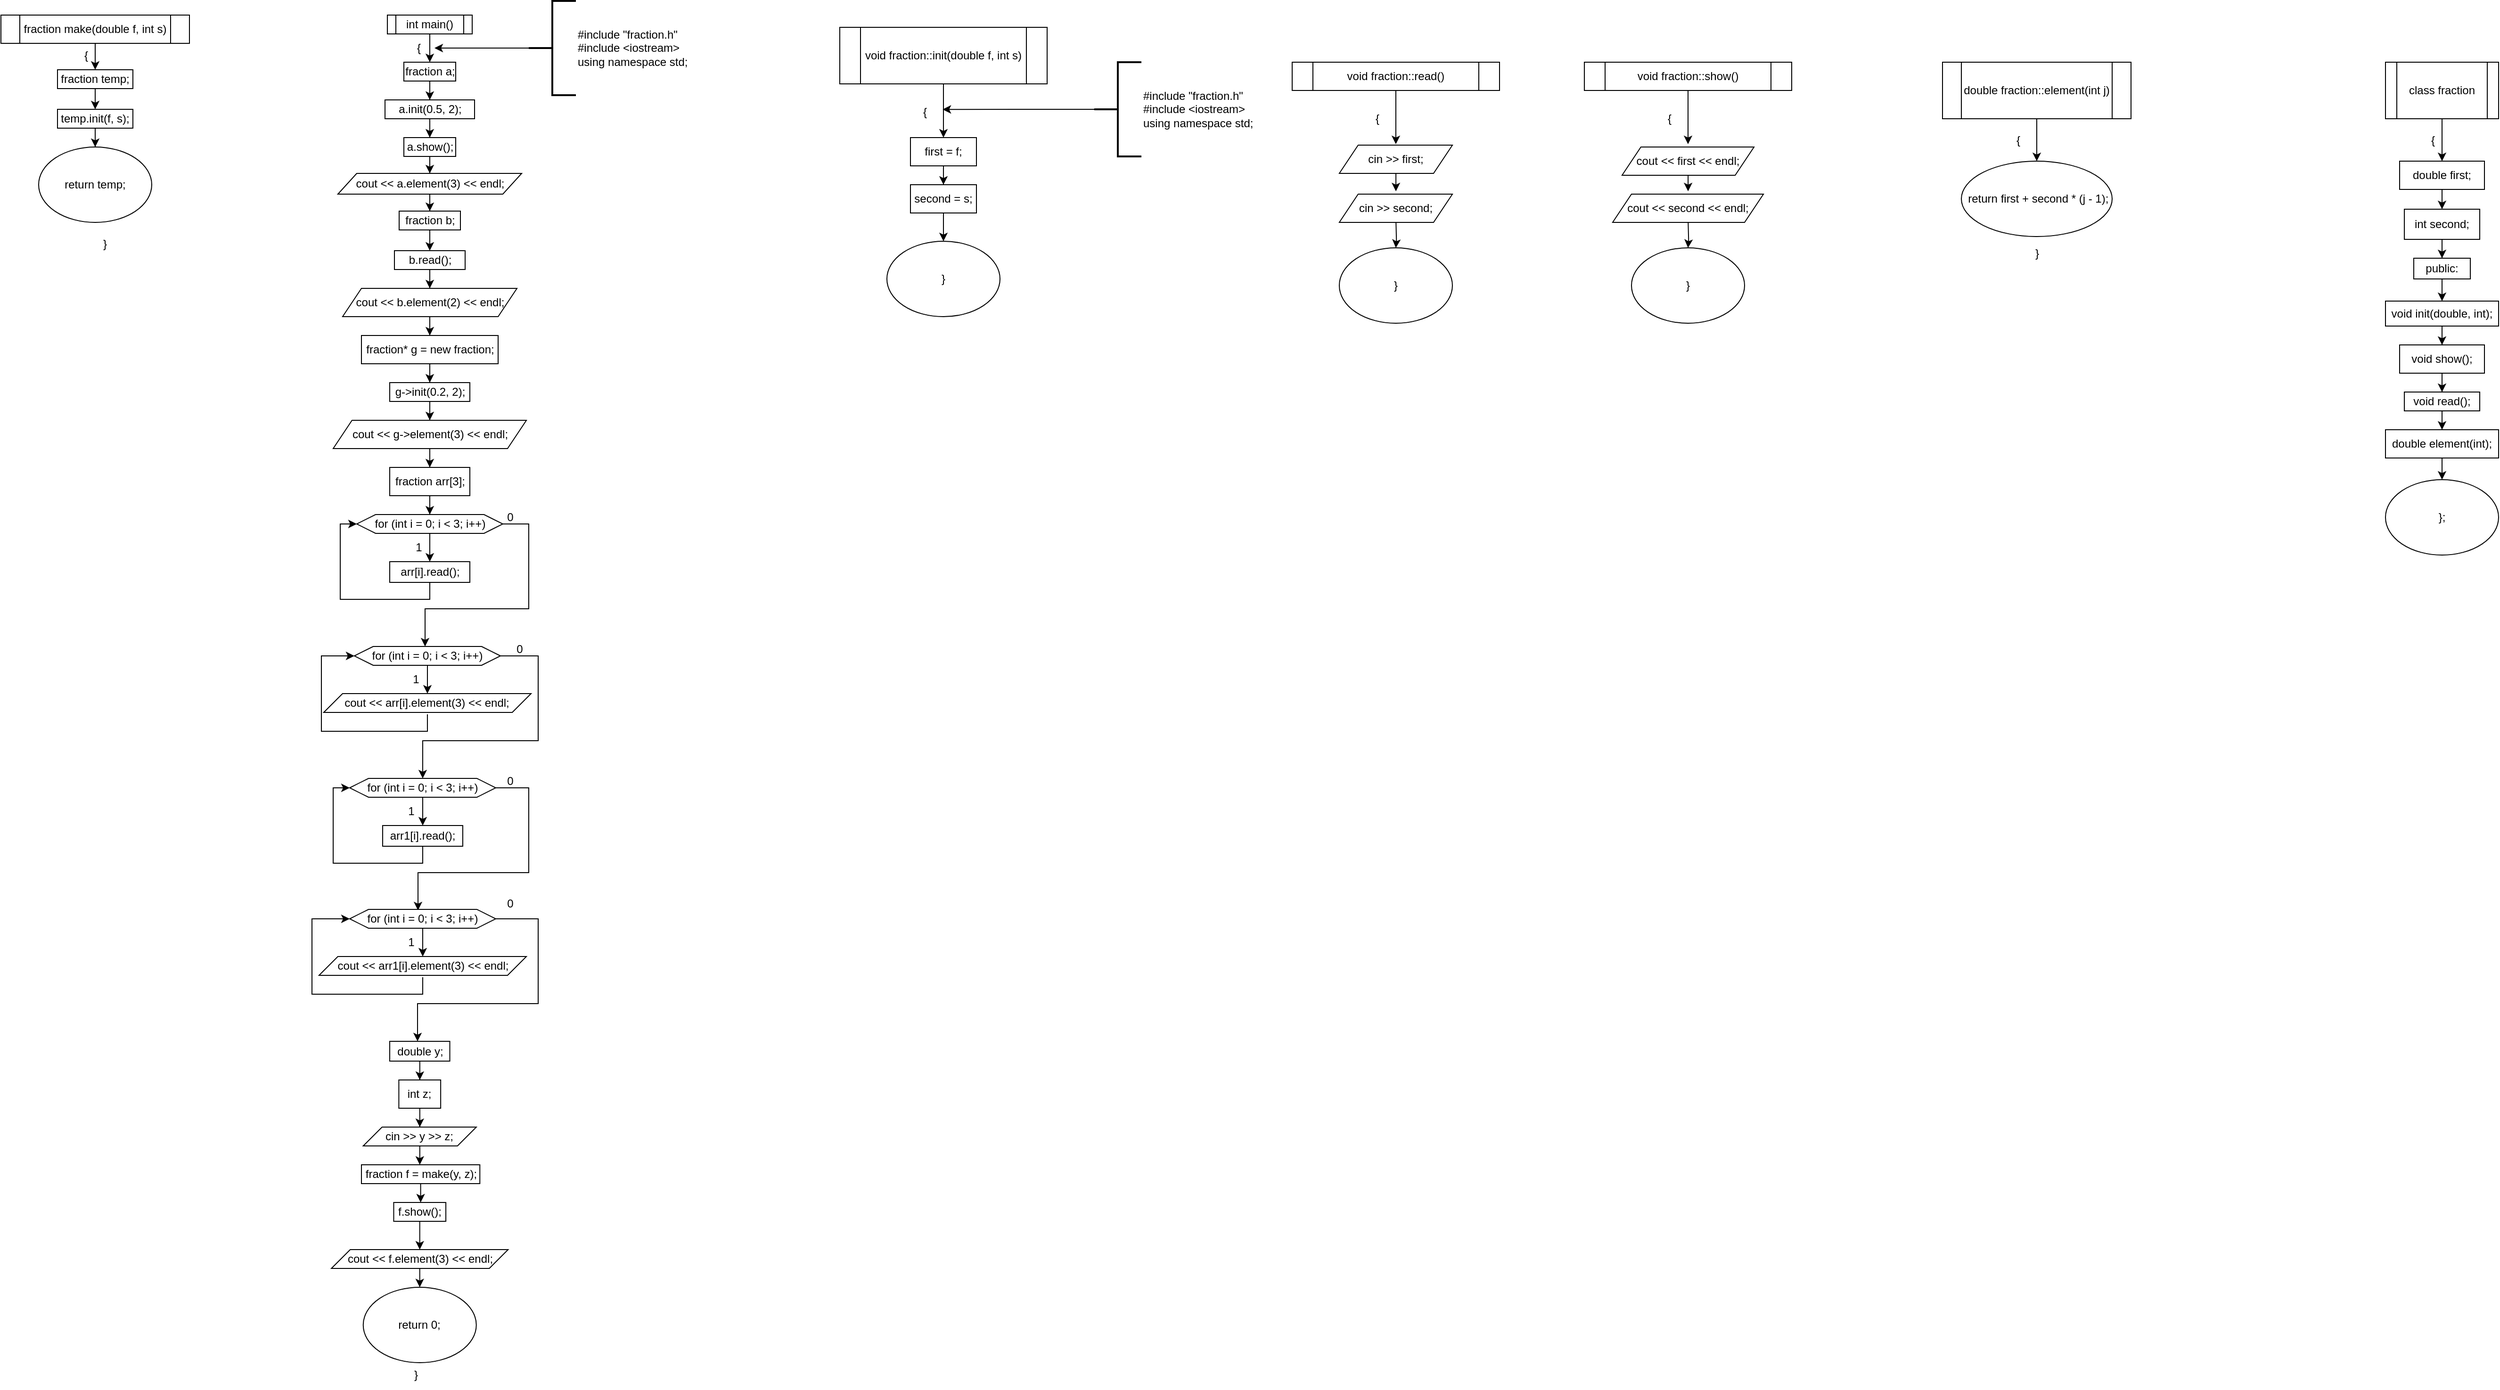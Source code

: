 <mxfile version="26.2.3" pages="3">
  <diagram name="лаба номер 1" id="kmfclpOtstNBmmO42USS">
    <mxGraphModel dx="701" dy="1084" grid="1" gridSize="10" guides="1" tooltips="1" connect="1" arrows="1" fold="1" page="1" pageScale="1" pageWidth="1169" pageHeight="827" math="0" shadow="0">
      <root>
        <mxCell id="0" />
        <mxCell id="1" parent="0" />
        <mxCell id="LgEXpUCmhFNeJBY7MIfS-2" style="edgeStyle=orthogonalEdgeStyle;rounded=0;orthogonalLoop=1;jettySize=auto;html=1;" edge="1" parent="1" source="LgEXpUCmhFNeJBY7MIfS-1" target="LgEXpUCmhFNeJBY7MIfS-3">
          <mxGeometry relative="1" as="geometry">
            <mxPoint x="190" y="150" as="targetPoint" />
          </mxGeometry>
        </mxCell>
        <mxCell id="LgEXpUCmhFNeJBY7MIfS-1" value="fraction make(double f, int s)" style="shape=process;whiteSpace=wrap;html=1;backgroundOutline=1;" vertex="1" parent="1">
          <mxGeometry x="90" y="80" width="200" height="30" as="geometry" />
        </mxCell>
        <mxCell id="LgEXpUCmhFNeJBY7MIfS-5" style="edgeStyle=orthogonalEdgeStyle;rounded=0;orthogonalLoop=1;jettySize=auto;html=1;" edge="1" parent="1" source="LgEXpUCmhFNeJBY7MIfS-3" target="LgEXpUCmhFNeJBY7MIfS-6">
          <mxGeometry relative="1" as="geometry">
            <mxPoint x="190" y="190" as="targetPoint" />
          </mxGeometry>
        </mxCell>
        <mxCell id="LgEXpUCmhFNeJBY7MIfS-3" value="fraction temp;" style="rounded=0;whiteSpace=wrap;html=1;" vertex="1" parent="1">
          <mxGeometry x="150" y="138" width="80" height="20" as="geometry" />
        </mxCell>
        <mxCell id="LgEXpUCmhFNeJBY7MIfS-4" value="{" style="text;html=1;align=center;verticalAlign=middle;resizable=0;points=[];autosize=1;strokeColor=none;fillColor=none;" vertex="1" parent="1">
          <mxGeometry x="165" y="108" width="30" height="30" as="geometry" />
        </mxCell>
        <mxCell id="LgEXpUCmhFNeJBY7MIfS-7" style="edgeStyle=orthogonalEdgeStyle;rounded=0;orthogonalLoop=1;jettySize=auto;html=1;" edge="1" parent="1" source="LgEXpUCmhFNeJBY7MIfS-6" target="LgEXpUCmhFNeJBY7MIfS-8">
          <mxGeometry relative="1" as="geometry">
            <mxPoint x="190" y="240" as="targetPoint" />
          </mxGeometry>
        </mxCell>
        <mxCell id="LgEXpUCmhFNeJBY7MIfS-6" value="temp.init(f, s);" style="rounded=0;whiteSpace=wrap;html=1;" vertex="1" parent="1">
          <mxGeometry x="150" y="180" width="80" height="20" as="geometry" />
        </mxCell>
        <mxCell id="LgEXpUCmhFNeJBY7MIfS-8" value="return temp;" style="ellipse;whiteSpace=wrap;html=1;" vertex="1" parent="1">
          <mxGeometry x="130" y="220" width="120" height="80" as="geometry" />
        </mxCell>
        <mxCell id="LgEXpUCmhFNeJBY7MIfS-9" value="}" style="text;html=1;align=center;verticalAlign=middle;resizable=0;points=[];autosize=1;strokeColor=none;fillColor=none;" vertex="1" parent="1">
          <mxGeometry x="185" y="308" width="30" height="30" as="geometry" />
        </mxCell>
        <mxCell id="LgEXpUCmhFNeJBY7MIfS-11" style="edgeStyle=orthogonalEdgeStyle;rounded=0;orthogonalLoop=1;jettySize=auto;html=1;" edge="1" parent="1" source="LgEXpUCmhFNeJBY7MIfS-10" target="LgEXpUCmhFNeJBY7MIfS-13">
          <mxGeometry relative="1" as="geometry">
            <mxPoint x="545" y="150" as="targetPoint" />
          </mxGeometry>
        </mxCell>
        <mxCell id="LgEXpUCmhFNeJBY7MIfS-10" value="int main()" style="shape=process;whiteSpace=wrap;html=1;backgroundOutline=1;" vertex="1" parent="1">
          <mxGeometry x="500" y="80" width="90" height="20" as="geometry" />
        </mxCell>
        <mxCell id="LgEXpUCmhFNeJBY7MIfS-12" value="{" style="text;html=1;align=center;verticalAlign=middle;resizable=0;points=[];autosize=1;strokeColor=none;fillColor=none;" vertex="1" parent="1">
          <mxGeometry x="517.5" y="100" width="30" height="30" as="geometry" />
        </mxCell>
        <mxCell id="LgEXpUCmhFNeJBY7MIfS-14" style="edgeStyle=orthogonalEdgeStyle;rounded=0;orthogonalLoop=1;jettySize=auto;html=1;" edge="1" parent="1" source="LgEXpUCmhFNeJBY7MIfS-13" target="LgEXpUCmhFNeJBY7MIfS-15">
          <mxGeometry relative="1" as="geometry">
            <mxPoint x="545" y="190" as="targetPoint" />
          </mxGeometry>
        </mxCell>
        <mxCell id="LgEXpUCmhFNeJBY7MIfS-13" value="fraction a;" style="rounded=0;whiteSpace=wrap;html=1;" vertex="1" parent="1">
          <mxGeometry x="517.5" y="130" width="55" height="20" as="geometry" />
        </mxCell>
        <mxCell id="LgEXpUCmhFNeJBY7MIfS-18" style="edgeStyle=orthogonalEdgeStyle;rounded=0;orthogonalLoop=1;jettySize=auto;html=1;" edge="1" parent="1" source="LgEXpUCmhFNeJBY7MIfS-15" target="LgEXpUCmhFNeJBY7MIfS-19">
          <mxGeometry relative="1" as="geometry">
            <mxPoint x="545" y="230" as="targetPoint" />
          </mxGeometry>
        </mxCell>
        <mxCell id="LgEXpUCmhFNeJBY7MIfS-15" value="a.init(0.5, 2);" style="rounded=0;whiteSpace=wrap;html=1;" vertex="1" parent="1">
          <mxGeometry x="497.5" y="170" width="95" height="20" as="geometry" />
        </mxCell>
        <mxCell id="LgEXpUCmhFNeJBY7MIfS-17" style="edgeStyle=orthogonalEdgeStyle;rounded=0;orthogonalLoop=1;jettySize=auto;html=1;" edge="1" parent="1" source="LgEXpUCmhFNeJBY7MIfS-16">
          <mxGeometry relative="1" as="geometry">
            <mxPoint x="550" y="115" as="targetPoint" />
          </mxGeometry>
        </mxCell>
        <mxCell id="LgEXpUCmhFNeJBY7MIfS-16" value="&lt;div&gt;#include &quot;fraction.h&quot;&lt;/div&gt;&lt;div&gt;#include &amp;lt;iostream&amp;gt;&lt;/div&gt;&lt;div&gt;using namespace std;&lt;/div&gt;" style="strokeWidth=2;html=1;shape=mxgraph.flowchart.annotation_2;align=left;labelPosition=right;pointerEvents=1;" vertex="1" parent="1">
          <mxGeometry x="650" y="65" width="50" height="100" as="geometry" />
        </mxCell>
        <mxCell id="LgEXpUCmhFNeJBY7MIfS-20" style="edgeStyle=orthogonalEdgeStyle;rounded=0;orthogonalLoop=1;jettySize=auto;html=1;" edge="1" parent="1" source="LgEXpUCmhFNeJBY7MIfS-19" target="LgEXpUCmhFNeJBY7MIfS-21">
          <mxGeometry relative="1" as="geometry">
            <mxPoint x="545" y="270" as="targetPoint" />
          </mxGeometry>
        </mxCell>
        <mxCell id="LgEXpUCmhFNeJBY7MIfS-19" value="a.show();" style="rounded=0;whiteSpace=wrap;html=1;" vertex="1" parent="1">
          <mxGeometry x="517.5" y="210" width="55" height="20" as="geometry" />
        </mxCell>
        <mxCell id="LgEXpUCmhFNeJBY7MIfS-22" style="edgeStyle=orthogonalEdgeStyle;rounded=0;orthogonalLoop=1;jettySize=auto;html=1;" edge="1" parent="1" source="LgEXpUCmhFNeJBY7MIfS-21" target="LgEXpUCmhFNeJBY7MIfS-23">
          <mxGeometry relative="1" as="geometry">
            <mxPoint x="545" y="300.0" as="targetPoint" />
          </mxGeometry>
        </mxCell>
        <mxCell id="LgEXpUCmhFNeJBY7MIfS-21" value="cout &amp;lt;&amp;lt; a.element(3) &amp;lt;&amp;lt; endl;" style="shape=parallelogram;perimeter=parallelogramPerimeter;whiteSpace=wrap;html=1;fixedSize=1;" vertex="1" parent="1">
          <mxGeometry x="447.5" y="248" width="195" height="22" as="geometry" />
        </mxCell>
        <mxCell id="LgEXpUCmhFNeJBY7MIfS-24" style="edgeStyle=orthogonalEdgeStyle;rounded=0;orthogonalLoop=1;jettySize=auto;html=1;" edge="1" parent="1" source="LgEXpUCmhFNeJBY7MIfS-23" target="LgEXpUCmhFNeJBY7MIfS-25">
          <mxGeometry relative="1" as="geometry">
            <mxPoint x="545" y="340.0" as="targetPoint" />
          </mxGeometry>
        </mxCell>
        <mxCell id="LgEXpUCmhFNeJBY7MIfS-23" value="fraction b;" style="rounded=0;whiteSpace=wrap;html=1;" vertex="1" parent="1">
          <mxGeometry x="512.5" y="288" width="65" height="20" as="geometry" />
        </mxCell>
        <mxCell id="LgEXpUCmhFNeJBY7MIfS-26" style="edgeStyle=orthogonalEdgeStyle;rounded=0;orthogonalLoop=1;jettySize=auto;html=1;" edge="1" parent="1" source="LgEXpUCmhFNeJBY7MIfS-25" target="LgEXpUCmhFNeJBY7MIfS-27">
          <mxGeometry relative="1" as="geometry">
            <mxPoint x="545" y="390.0" as="targetPoint" />
          </mxGeometry>
        </mxCell>
        <mxCell id="LgEXpUCmhFNeJBY7MIfS-25" value="b.read();" style="rounded=0;whiteSpace=wrap;html=1;" vertex="1" parent="1">
          <mxGeometry x="507.5" y="330" width="75" height="20" as="geometry" />
        </mxCell>
        <mxCell id="LgEXpUCmhFNeJBY7MIfS-28" style="edgeStyle=orthogonalEdgeStyle;rounded=0;orthogonalLoop=1;jettySize=auto;html=1;" edge="1" parent="1" source="LgEXpUCmhFNeJBY7MIfS-27" target="LgEXpUCmhFNeJBY7MIfS-29">
          <mxGeometry relative="1" as="geometry">
            <mxPoint x="545" y="430.0" as="targetPoint" />
          </mxGeometry>
        </mxCell>
        <mxCell id="LgEXpUCmhFNeJBY7MIfS-27" value="cout &amp;lt;&amp;lt; b.element(2) &amp;lt;&amp;lt; endl;" style="shape=parallelogram;perimeter=parallelogramPerimeter;whiteSpace=wrap;html=1;fixedSize=1;" vertex="1" parent="1">
          <mxGeometry x="452.5" y="370" width="185" height="30" as="geometry" />
        </mxCell>
        <mxCell id="LgEXpUCmhFNeJBY7MIfS-30" style="edgeStyle=orthogonalEdgeStyle;rounded=0;orthogonalLoop=1;jettySize=auto;html=1;" edge="1" parent="1" source="LgEXpUCmhFNeJBY7MIfS-29" target="LgEXpUCmhFNeJBY7MIfS-31">
          <mxGeometry relative="1" as="geometry">
            <mxPoint x="545" y="500" as="targetPoint" />
          </mxGeometry>
        </mxCell>
        <mxCell id="LgEXpUCmhFNeJBY7MIfS-29" value="fraction* g = new fraction;" style="rounded=0;whiteSpace=wrap;html=1;" vertex="1" parent="1">
          <mxGeometry x="472.5" y="420" width="145" height="30" as="geometry" />
        </mxCell>
        <mxCell id="LgEXpUCmhFNeJBY7MIfS-32" style="edgeStyle=orthogonalEdgeStyle;rounded=0;orthogonalLoop=1;jettySize=auto;html=1;" edge="1" parent="1" source="LgEXpUCmhFNeJBY7MIfS-31" target="LgEXpUCmhFNeJBY7MIfS-33">
          <mxGeometry relative="1" as="geometry">
            <mxPoint x="545" y="530" as="targetPoint" />
          </mxGeometry>
        </mxCell>
        <mxCell id="LgEXpUCmhFNeJBY7MIfS-31" value="g-&amp;gt;init(0.2, 2);" style="rounded=0;whiteSpace=wrap;html=1;" vertex="1" parent="1">
          <mxGeometry x="502.5" y="470" width="85" height="20" as="geometry" />
        </mxCell>
        <mxCell id="LgEXpUCmhFNeJBY7MIfS-34" style="edgeStyle=orthogonalEdgeStyle;rounded=0;orthogonalLoop=1;jettySize=auto;html=1;" edge="1" parent="1" source="LgEXpUCmhFNeJBY7MIfS-33" target="LgEXpUCmhFNeJBY7MIfS-35">
          <mxGeometry relative="1" as="geometry">
            <mxPoint x="545" y="580" as="targetPoint" />
          </mxGeometry>
        </mxCell>
        <mxCell id="LgEXpUCmhFNeJBY7MIfS-33" value="cout &amp;lt;&amp;lt; g-&amp;gt;element(3) &amp;lt;&amp;lt; endl;" style="shape=parallelogram;perimeter=parallelogramPerimeter;whiteSpace=wrap;html=1;fixedSize=1;" vertex="1" parent="1">
          <mxGeometry x="442.5" y="510" width="205" height="30" as="geometry" />
        </mxCell>
        <mxCell id="LgEXpUCmhFNeJBY7MIfS-36" style="edgeStyle=orthogonalEdgeStyle;rounded=0;orthogonalLoop=1;jettySize=auto;html=1;" edge="1" parent="1" source="LgEXpUCmhFNeJBY7MIfS-35" target="LgEXpUCmhFNeJBY7MIfS-37">
          <mxGeometry relative="1" as="geometry">
            <mxPoint x="545" y="630" as="targetPoint" />
          </mxGeometry>
        </mxCell>
        <mxCell id="LgEXpUCmhFNeJBY7MIfS-35" value="fraction arr[3];" style="rounded=0;whiteSpace=wrap;html=1;" vertex="1" parent="1">
          <mxGeometry x="502.5" y="560" width="85" height="30" as="geometry" />
        </mxCell>
        <mxCell id="LgEXpUCmhFNeJBY7MIfS-38" style="edgeStyle=orthogonalEdgeStyle;rounded=0;orthogonalLoop=1;jettySize=auto;html=1;" edge="1" parent="1" source="LgEXpUCmhFNeJBY7MIfS-37" target="LgEXpUCmhFNeJBY7MIfS-40">
          <mxGeometry relative="1" as="geometry">
            <mxPoint x="545" y="680" as="targetPoint" />
          </mxGeometry>
        </mxCell>
        <mxCell id="LgEXpUCmhFNeJBY7MIfS-42" style="edgeStyle=orthogonalEdgeStyle;rounded=0;orthogonalLoop=1;jettySize=auto;html=1;" edge="1" parent="1" source="LgEXpUCmhFNeJBY7MIfS-37">
          <mxGeometry relative="1" as="geometry">
            <mxPoint x="540" y="750" as="targetPoint" />
            <Array as="points">
              <mxPoint x="650" y="620" />
              <mxPoint x="650" y="710" />
              <mxPoint x="540" y="710" />
            </Array>
          </mxGeometry>
        </mxCell>
        <mxCell id="LgEXpUCmhFNeJBY7MIfS-37" value="for (int i = 0; i &amp;lt; 3; i++)" style="shape=hexagon;perimeter=hexagonPerimeter2;whiteSpace=wrap;html=1;fixedSize=1;" vertex="1" parent="1">
          <mxGeometry x="467.5" y="610" width="155" height="20" as="geometry" />
        </mxCell>
        <mxCell id="LgEXpUCmhFNeJBY7MIfS-39" value="1" style="text;html=1;align=center;verticalAlign=middle;resizable=0;points=[];autosize=1;strokeColor=none;fillColor=none;" vertex="1" parent="1">
          <mxGeometry x="517.5" y="630" width="30" height="30" as="geometry" />
        </mxCell>
        <mxCell id="LgEXpUCmhFNeJBY7MIfS-41" style="edgeStyle=orthogonalEdgeStyle;rounded=0;orthogonalLoop=1;jettySize=auto;html=1;entryX=0;entryY=0.5;entryDx=0;entryDy=0;" edge="1" parent="1" source="LgEXpUCmhFNeJBY7MIfS-40" target="LgEXpUCmhFNeJBY7MIfS-37">
          <mxGeometry relative="1" as="geometry">
            <mxPoint x="545" y="750" as="targetPoint" />
            <Array as="points">
              <mxPoint x="545" y="700" />
              <mxPoint x="450" y="700" />
              <mxPoint x="450" y="620" />
            </Array>
          </mxGeometry>
        </mxCell>
        <mxCell id="LgEXpUCmhFNeJBY7MIfS-40" value="arr[i].read();" style="rounded=0;whiteSpace=wrap;html=1;" vertex="1" parent="1">
          <mxGeometry x="502.5" y="660" width="85" height="22" as="geometry" />
        </mxCell>
        <mxCell id="LgEXpUCmhFNeJBY7MIfS-43" style="edgeStyle=orthogonalEdgeStyle;rounded=0;orthogonalLoop=1;jettySize=auto;html=1;" edge="1" parent="1" source="LgEXpUCmhFNeJBY7MIfS-45">
          <mxGeometry relative="1" as="geometry">
            <mxPoint x="542.483" y="800" as="targetPoint" />
          </mxGeometry>
        </mxCell>
        <mxCell id="LgEXpUCmhFNeJBY7MIfS-44" style="edgeStyle=orthogonalEdgeStyle;rounded=0;orthogonalLoop=1;jettySize=auto;html=1;" edge="1" parent="1" source="LgEXpUCmhFNeJBY7MIfS-45">
          <mxGeometry relative="1" as="geometry">
            <mxPoint x="537.48" y="890" as="targetPoint" />
            <Array as="points">
              <mxPoint x="660" y="760" />
              <mxPoint x="660" y="850" />
              <mxPoint x="538" y="850" />
            </Array>
          </mxGeometry>
        </mxCell>
        <mxCell id="LgEXpUCmhFNeJBY7MIfS-45" value="for (int i = 0; i &amp;lt; 3; i++)" style="shape=hexagon;perimeter=hexagonPerimeter2;whiteSpace=wrap;html=1;fixedSize=1;" vertex="1" parent="1">
          <mxGeometry x="464.98" y="750" width="155" height="20" as="geometry" />
        </mxCell>
        <mxCell id="LgEXpUCmhFNeJBY7MIfS-46" value="1" style="text;html=1;align=center;verticalAlign=middle;resizable=0;points=[];autosize=1;strokeColor=none;fillColor=none;" vertex="1" parent="1">
          <mxGeometry x="514.98" y="770" width="30" height="30" as="geometry" />
        </mxCell>
        <mxCell id="LgEXpUCmhFNeJBY7MIfS-47" style="edgeStyle=orthogonalEdgeStyle;rounded=0;orthogonalLoop=1;jettySize=auto;html=1;entryX=0;entryY=0.5;entryDx=0;entryDy=0;" edge="1" parent="1" target="LgEXpUCmhFNeJBY7MIfS-45">
          <mxGeometry relative="1" as="geometry">
            <mxPoint x="542.48" y="890" as="targetPoint" />
            <Array as="points">
              <mxPoint x="542" y="840" />
              <mxPoint x="430" y="840" />
              <mxPoint x="430" y="760" />
            </Array>
            <mxPoint x="542.483" y="822.0" as="sourcePoint" />
          </mxGeometry>
        </mxCell>
        <mxCell id="LgEXpUCmhFNeJBY7MIfS-49" style="edgeStyle=orthogonalEdgeStyle;rounded=0;orthogonalLoop=1;jettySize=auto;html=1;" edge="1" parent="1" source="LgEXpUCmhFNeJBY7MIfS-51" target="LgEXpUCmhFNeJBY7MIfS-54">
          <mxGeometry relative="1" as="geometry">
            <mxPoint x="537.5" y="960" as="targetPoint" />
          </mxGeometry>
        </mxCell>
        <mxCell id="LgEXpUCmhFNeJBY7MIfS-50" style="edgeStyle=orthogonalEdgeStyle;rounded=0;orthogonalLoop=1;jettySize=auto;html=1;" edge="1" parent="1" source="LgEXpUCmhFNeJBY7MIfS-51">
          <mxGeometry relative="1" as="geometry">
            <mxPoint x="532.5" y="1030" as="targetPoint" />
            <Array as="points">
              <mxPoint x="650" y="900" />
              <mxPoint x="650" y="990" />
              <mxPoint x="532" y="990" />
            </Array>
          </mxGeometry>
        </mxCell>
        <mxCell id="LgEXpUCmhFNeJBY7MIfS-51" value="for (int i = 0; i &amp;lt; 3; i++)" style="shape=hexagon;perimeter=hexagonPerimeter2;whiteSpace=wrap;html=1;fixedSize=1;" vertex="1" parent="1">
          <mxGeometry x="460" y="890" width="155" height="20" as="geometry" />
        </mxCell>
        <mxCell id="LgEXpUCmhFNeJBY7MIfS-52" value="1" style="text;html=1;align=center;verticalAlign=middle;resizable=0;points=[];autosize=1;strokeColor=none;fillColor=none;" vertex="1" parent="1">
          <mxGeometry x="510" y="910" width="30" height="30" as="geometry" />
        </mxCell>
        <mxCell id="LgEXpUCmhFNeJBY7MIfS-53" style="edgeStyle=orthogonalEdgeStyle;rounded=0;orthogonalLoop=1;jettySize=auto;html=1;entryX=0;entryY=0.5;entryDx=0;entryDy=0;" edge="1" parent="1" source="LgEXpUCmhFNeJBY7MIfS-54" target="LgEXpUCmhFNeJBY7MIfS-51">
          <mxGeometry relative="1" as="geometry">
            <mxPoint x="537.5" y="1030" as="targetPoint" />
            <Array as="points">
              <mxPoint x="537.5" y="980" />
              <mxPoint x="442.5" y="980" />
              <mxPoint x="442.5" y="900" />
            </Array>
          </mxGeometry>
        </mxCell>
        <mxCell id="LgEXpUCmhFNeJBY7MIfS-54" value="arr1[i].read();" style="rounded=0;whiteSpace=wrap;html=1;" vertex="1" parent="1">
          <mxGeometry x="495" y="940" width="85" height="22" as="geometry" />
        </mxCell>
        <mxCell id="LgEXpUCmhFNeJBY7MIfS-55" style="edgeStyle=orthogonalEdgeStyle;rounded=0;orthogonalLoop=1;jettySize=auto;html=1;" edge="1" parent="1" source="LgEXpUCmhFNeJBY7MIfS-57">
          <mxGeometry relative="1" as="geometry">
            <mxPoint x="537.517" y="1079" as="targetPoint" />
          </mxGeometry>
        </mxCell>
        <mxCell id="LgEXpUCmhFNeJBY7MIfS-56" style="edgeStyle=orthogonalEdgeStyle;rounded=0;orthogonalLoop=1;jettySize=auto;html=1;" edge="1" parent="1" source="LgEXpUCmhFNeJBY7MIfS-57" target="LgEXpUCmhFNeJBY7MIfS-67">
          <mxGeometry relative="1" as="geometry">
            <mxPoint x="532.5" y="1169" as="targetPoint" />
            <Array as="points">
              <mxPoint x="660" y="1039" />
              <mxPoint x="660" y="1129" />
              <mxPoint x="532" y="1129" />
            </Array>
          </mxGeometry>
        </mxCell>
        <mxCell id="LgEXpUCmhFNeJBY7MIfS-57" value="for (int i = 0; i &amp;lt; 3; i++)" style="shape=hexagon;perimeter=hexagonPerimeter2;whiteSpace=wrap;html=1;fixedSize=1;" vertex="1" parent="1">
          <mxGeometry x="460" y="1029" width="155" height="20" as="geometry" />
        </mxCell>
        <mxCell id="LgEXpUCmhFNeJBY7MIfS-58" value="1" style="text;html=1;align=center;verticalAlign=middle;resizable=0;points=[];autosize=1;strokeColor=none;fillColor=none;" vertex="1" parent="1">
          <mxGeometry x="510" y="1049" width="30" height="30" as="geometry" />
        </mxCell>
        <mxCell id="LgEXpUCmhFNeJBY7MIfS-59" style="edgeStyle=orthogonalEdgeStyle;rounded=0;orthogonalLoop=1;jettySize=auto;html=1;entryX=0;entryY=0.5;entryDx=0;entryDy=0;" edge="1" parent="1" target="LgEXpUCmhFNeJBY7MIfS-57">
          <mxGeometry relative="1" as="geometry">
            <mxPoint x="537.5" y="1169" as="targetPoint" />
            <Array as="points">
              <mxPoint x="538" y="1119" />
              <mxPoint x="420" y="1119" />
              <mxPoint x="420" y="1039" />
            </Array>
            <mxPoint x="537.517" y="1101" as="sourcePoint" />
          </mxGeometry>
        </mxCell>
        <mxCell id="LgEXpUCmhFNeJBY7MIfS-61" value="cout &amp;lt;&amp;lt; arr[i].element(3) &amp;lt;&amp;lt; endl;" style="shape=parallelogram;perimeter=parallelogramPerimeter;whiteSpace=wrap;html=1;fixedSize=1;" vertex="1" parent="1">
          <mxGeometry x="432.48" y="800" width="220" height="20" as="geometry" />
        </mxCell>
        <mxCell id="LgEXpUCmhFNeJBY7MIfS-62" value="cout &amp;lt;&amp;lt; arr1[i].element(3) &amp;lt;&amp;lt; endl;" style="shape=parallelogram;perimeter=parallelogramPerimeter;whiteSpace=wrap;html=1;fixedSize=1;" vertex="1" parent="1">
          <mxGeometry x="427.5" y="1079" width="220" height="20" as="geometry" />
        </mxCell>
        <mxCell id="LgEXpUCmhFNeJBY7MIfS-63" value="0" style="text;html=1;align=center;verticalAlign=middle;resizable=0;points=[];autosize=1;strokeColor=none;fillColor=none;" vertex="1" parent="1">
          <mxGeometry x="615" y="598" width="30" height="30" as="geometry" />
        </mxCell>
        <mxCell id="LgEXpUCmhFNeJBY7MIfS-64" value="0" style="text;html=1;align=center;verticalAlign=middle;resizable=0;points=[];autosize=1;strokeColor=none;fillColor=none;" vertex="1" parent="1">
          <mxGeometry x="625" y="738" width="30" height="30" as="geometry" />
        </mxCell>
        <mxCell id="LgEXpUCmhFNeJBY7MIfS-65" value="0" style="text;html=1;align=center;verticalAlign=middle;resizable=0;points=[];autosize=1;strokeColor=none;fillColor=none;" vertex="1" parent="1">
          <mxGeometry x="615" y="878" width="30" height="30" as="geometry" />
        </mxCell>
        <mxCell id="LgEXpUCmhFNeJBY7MIfS-66" value="0" style="text;html=1;align=center;verticalAlign=middle;resizable=0;points=[];autosize=1;strokeColor=none;fillColor=none;" vertex="1" parent="1">
          <mxGeometry x="615" y="1008" width="30" height="30" as="geometry" />
        </mxCell>
        <mxCell id="LgEXpUCmhFNeJBY7MIfS-68" style="edgeStyle=orthogonalEdgeStyle;rounded=0;orthogonalLoop=1;jettySize=auto;html=1;" edge="1" parent="1" source="LgEXpUCmhFNeJBY7MIfS-67" target="LgEXpUCmhFNeJBY7MIfS-69">
          <mxGeometry relative="1" as="geometry">
            <mxPoint x="534.375" y="1230" as="targetPoint" />
          </mxGeometry>
        </mxCell>
        <mxCell id="LgEXpUCmhFNeJBY7MIfS-67" value="double y;" style="rounded=0;whiteSpace=wrap;html=1;" vertex="1" parent="1">
          <mxGeometry x="502.5" y="1169" width="63.75" height="21" as="geometry" />
        </mxCell>
        <mxCell id="LgEXpUCmhFNeJBY7MIfS-70" style="edgeStyle=orthogonalEdgeStyle;rounded=0;orthogonalLoop=1;jettySize=auto;html=1;" edge="1" parent="1" source="LgEXpUCmhFNeJBY7MIfS-69" target="LgEXpUCmhFNeJBY7MIfS-71">
          <mxGeometry relative="1" as="geometry">
            <mxPoint x="534.37" y="1280" as="targetPoint" />
          </mxGeometry>
        </mxCell>
        <mxCell id="LgEXpUCmhFNeJBY7MIfS-69" value="int z;" style="rounded=0;whiteSpace=wrap;html=1;" vertex="1" parent="1">
          <mxGeometry x="512.18" y="1210" width="44.38" height="30" as="geometry" />
        </mxCell>
        <mxCell id="LgEXpUCmhFNeJBY7MIfS-72" style="edgeStyle=orthogonalEdgeStyle;rounded=0;orthogonalLoop=1;jettySize=auto;html=1;" edge="1" parent="1" source="LgEXpUCmhFNeJBY7MIfS-71" target="LgEXpUCmhFNeJBY7MIfS-73">
          <mxGeometry relative="1" as="geometry">
            <mxPoint x="534.38" y="1320" as="targetPoint" />
          </mxGeometry>
        </mxCell>
        <mxCell id="LgEXpUCmhFNeJBY7MIfS-71" value="cin &amp;gt;&amp;gt; y &amp;gt;&amp;gt; z;" style="shape=parallelogram;perimeter=parallelogramPerimeter;whiteSpace=wrap;html=1;fixedSize=1;" vertex="1" parent="1">
          <mxGeometry x="474.38" y="1260" width="120" height="20" as="geometry" />
        </mxCell>
        <mxCell id="LgEXpUCmhFNeJBY7MIfS-74" style="edgeStyle=orthogonalEdgeStyle;rounded=0;orthogonalLoop=1;jettySize=auto;html=1;" edge="1" parent="1" source="LgEXpUCmhFNeJBY7MIfS-73" target="LgEXpUCmhFNeJBY7MIfS-75">
          <mxGeometry relative="1" as="geometry">
            <mxPoint x="535.31" y="1360" as="targetPoint" />
          </mxGeometry>
        </mxCell>
        <mxCell id="LgEXpUCmhFNeJBY7MIfS-73" value="fraction f = make(y, z);" style="rounded=0;whiteSpace=wrap;html=1;" vertex="1" parent="1">
          <mxGeometry x="472.5" y="1300" width="125.62" height="20" as="geometry" />
        </mxCell>
        <mxCell id="LgEXpUCmhFNeJBY7MIfS-76" style="edgeStyle=orthogonalEdgeStyle;rounded=0;orthogonalLoop=1;jettySize=auto;html=1;" edge="1" parent="1" source="LgEXpUCmhFNeJBY7MIfS-75" target="LgEXpUCmhFNeJBY7MIfS-78">
          <mxGeometry relative="1" as="geometry">
            <mxPoint x="534.414" y="1350" as="targetPoint" />
          </mxGeometry>
        </mxCell>
        <mxCell id="LgEXpUCmhFNeJBY7MIfS-75" value="f.show();" style="rounded=0;whiteSpace=wrap;html=1;" vertex="1" parent="1">
          <mxGeometry x="506.73" y="1340" width="55.31" height="20" as="geometry" />
        </mxCell>
        <mxCell id="LgEXpUCmhFNeJBY7MIfS-79" style="edgeStyle=orthogonalEdgeStyle;rounded=0;orthogonalLoop=1;jettySize=auto;html=1;" edge="1" parent="1" source="LgEXpUCmhFNeJBY7MIfS-78" target="LgEXpUCmhFNeJBY7MIfS-80">
          <mxGeometry relative="1" as="geometry">
            <mxPoint x="534.37" y="1460" as="targetPoint" />
          </mxGeometry>
        </mxCell>
        <mxCell id="LgEXpUCmhFNeJBY7MIfS-78" value="cout &amp;lt;&amp;lt; f.element(3) &amp;lt;&amp;lt; endl;" style="shape=parallelogram;perimeter=parallelogramPerimeter;whiteSpace=wrap;html=1;fixedSize=1;" vertex="1" parent="1">
          <mxGeometry x="440.62" y="1390" width="187.5" height="20" as="geometry" />
        </mxCell>
        <mxCell id="LgEXpUCmhFNeJBY7MIfS-80" value="return 0;" style="ellipse;whiteSpace=wrap;html=1;" vertex="1" parent="1">
          <mxGeometry x="474.37" y="1430" width="120" height="80" as="geometry" />
        </mxCell>
        <mxCell id="LgEXpUCmhFNeJBY7MIfS-81" value="}" style="text;html=1;align=center;verticalAlign=middle;resizable=0;points=[];autosize=1;strokeColor=none;fillColor=none;" vertex="1" parent="1">
          <mxGeometry x="515" y="1508" width="30" height="30" as="geometry" />
        </mxCell>
        <mxCell id="LgEXpUCmhFNeJBY7MIfS-83" style="edgeStyle=orthogonalEdgeStyle;rounded=0;orthogonalLoop=1;jettySize=auto;html=1;" edge="1" parent="1" source="LgEXpUCmhFNeJBY7MIfS-82" target="LgEXpUCmhFNeJBY7MIfS-87">
          <mxGeometry relative="1" as="geometry">
            <mxPoint x="1090" y="220" as="targetPoint" />
          </mxGeometry>
        </mxCell>
        <mxCell id="LgEXpUCmhFNeJBY7MIfS-82" value="void fraction::init(double f, int s)" style="shape=process;whiteSpace=wrap;html=1;backgroundOutline=1;" vertex="1" parent="1">
          <mxGeometry x="980" y="93" width="220" height="60" as="geometry" />
        </mxCell>
        <mxCell id="LgEXpUCmhFNeJBY7MIfS-84" value="{" style="text;html=1;align=center;verticalAlign=middle;resizable=0;points=[];autosize=1;strokeColor=none;fillColor=none;" vertex="1" parent="1">
          <mxGeometry x="1055" y="168" width="30" height="30" as="geometry" />
        </mxCell>
        <mxCell id="LgEXpUCmhFNeJBY7MIfS-85" value="&lt;div&gt;#include &quot;fraction.h&quot;&lt;/div&gt;&lt;div&gt;#include &amp;lt;iostream&amp;gt;&lt;/div&gt;&lt;div&gt;using namespace std;&lt;/div&gt;" style="strokeWidth=2;html=1;shape=mxgraph.flowchart.annotation_2;align=left;labelPosition=right;pointerEvents=1;" vertex="1" parent="1">
          <mxGeometry x="1250" y="130" width="50" height="100" as="geometry" />
        </mxCell>
        <mxCell id="LgEXpUCmhFNeJBY7MIfS-86" style="edgeStyle=orthogonalEdgeStyle;rounded=0;orthogonalLoop=1;jettySize=auto;html=1;entryX=1.137;entryY=0.403;entryDx=0;entryDy=0;entryPerimeter=0;" edge="1" parent="1" source="LgEXpUCmhFNeJBY7MIfS-85" target="LgEXpUCmhFNeJBY7MIfS-84">
          <mxGeometry relative="1" as="geometry" />
        </mxCell>
        <mxCell id="LgEXpUCmhFNeJBY7MIfS-88" style="edgeStyle=orthogonalEdgeStyle;rounded=0;orthogonalLoop=1;jettySize=auto;html=1;" edge="1" parent="1" source="LgEXpUCmhFNeJBY7MIfS-87" target="LgEXpUCmhFNeJBY7MIfS-89">
          <mxGeometry relative="1" as="geometry">
            <mxPoint x="1090" y="290" as="targetPoint" />
          </mxGeometry>
        </mxCell>
        <mxCell id="LgEXpUCmhFNeJBY7MIfS-87" value="first = f;" style="rounded=0;whiteSpace=wrap;html=1;" vertex="1" parent="1">
          <mxGeometry x="1055" y="210" width="70" height="30" as="geometry" />
        </mxCell>
        <mxCell id="LgEXpUCmhFNeJBY7MIfS-91" style="edgeStyle=orthogonalEdgeStyle;rounded=0;orthogonalLoop=1;jettySize=auto;html=1;" edge="1" parent="1" source="LgEXpUCmhFNeJBY7MIfS-89" target="LgEXpUCmhFNeJBY7MIfS-92">
          <mxGeometry relative="1" as="geometry">
            <mxPoint x="1090" y="340" as="targetPoint" />
          </mxGeometry>
        </mxCell>
        <mxCell id="LgEXpUCmhFNeJBY7MIfS-89" value="second = s;" style="rounded=0;whiteSpace=wrap;html=1;" vertex="1" parent="1">
          <mxGeometry x="1055" y="260" width="70" height="30" as="geometry" />
        </mxCell>
        <mxCell id="LgEXpUCmhFNeJBY7MIfS-92" value="}" style="ellipse;whiteSpace=wrap;html=1;" vertex="1" parent="1">
          <mxGeometry x="1030" y="320" width="120" height="80" as="geometry" />
        </mxCell>
        <mxCell id="LgEXpUCmhFNeJBY7MIfS-93" style="edgeStyle=orthogonalEdgeStyle;rounded=0;orthogonalLoop=1;jettySize=auto;html=1;" edge="1" parent="1" source="LgEXpUCmhFNeJBY7MIfS-94">
          <mxGeometry relative="1" as="geometry">
            <mxPoint x="1570" y="217" as="targetPoint" />
          </mxGeometry>
        </mxCell>
        <mxCell id="LgEXpUCmhFNeJBY7MIfS-94" value="void fraction::read()" style="shape=process;whiteSpace=wrap;html=1;backgroundOutline=1;" vertex="1" parent="1">
          <mxGeometry x="1460" y="130" width="220" height="30" as="geometry" />
        </mxCell>
        <mxCell id="LgEXpUCmhFNeJBY7MIfS-95" value="{" style="text;html=1;align=center;verticalAlign=middle;resizable=0;points=[];autosize=1;strokeColor=none;fillColor=none;" vertex="1" parent="1">
          <mxGeometry x="1535" y="175" width="30" height="30" as="geometry" />
        </mxCell>
        <mxCell id="LgEXpUCmhFNeJBY7MIfS-97" style="edgeStyle=orthogonalEdgeStyle;rounded=0;orthogonalLoop=1;jettySize=auto;html=1;" edge="1" parent="1">
          <mxGeometry relative="1" as="geometry">
            <mxPoint x="1570.067" y="267" as="targetPoint" />
            <mxPoint x="1570.067" y="247" as="sourcePoint" />
          </mxGeometry>
        </mxCell>
        <mxCell id="LgEXpUCmhFNeJBY7MIfS-99" style="edgeStyle=orthogonalEdgeStyle;rounded=0;orthogonalLoop=1;jettySize=auto;html=1;" edge="1" parent="1" target="LgEXpUCmhFNeJBY7MIfS-101">
          <mxGeometry relative="1" as="geometry">
            <mxPoint x="1570" y="347" as="targetPoint" />
            <mxPoint x="1570.067" y="297" as="sourcePoint" />
          </mxGeometry>
        </mxCell>
        <mxCell id="LgEXpUCmhFNeJBY7MIfS-101" value="}" style="ellipse;whiteSpace=wrap;html=1;" vertex="1" parent="1">
          <mxGeometry x="1510" y="327" width="120" height="80" as="geometry" />
        </mxCell>
        <mxCell id="LgEXpUCmhFNeJBY7MIfS-102" value="cin &gt;&gt; first;" style="shape=parallelogram;perimeter=parallelogramPerimeter;whiteSpace=wrap;html=1;fixedSize=1;" vertex="1" parent="1">
          <mxGeometry x="1510" y="218" width="120" height="30" as="geometry" />
        </mxCell>
        <mxCell id="LgEXpUCmhFNeJBY7MIfS-103" value="cin &amp;gt;&amp;gt; second;" style="shape=parallelogram;perimeter=parallelogramPerimeter;whiteSpace=wrap;html=1;fixedSize=1;" vertex="1" parent="1">
          <mxGeometry x="1510" y="270" width="120" height="30" as="geometry" />
        </mxCell>
        <mxCell id="LgEXpUCmhFNeJBY7MIfS-104" style="edgeStyle=orthogonalEdgeStyle;rounded=0;orthogonalLoop=1;jettySize=auto;html=1;" edge="1" parent="1" source="LgEXpUCmhFNeJBY7MIfS-105">
          <mxGeometry relative="1" as="geometry">
            <mxPoint x="1880" y="217" as="targetPoint" />
          </mxGeometry>
        </mxCell>
        <mxCell id="LgEXpUCmhFNeJBY7MIfS-105" value="void fraction::show()" style="shape=process;whiteSpace=wrap;html=1;backgroundOutline=1;" vertex="1" parent="1">
          <mxGeometry x="1770" y="130" width="220" height="30" as="geometry" />
        </mxCell>
        <mxCell id="LgEXpUCmhFNeJBY7MIfS-106" value="{" style="text;html=1;align=center;verticalAlign=middle;resizable=0;points=[];autosize=1;strokeColor=none;fillColor=none;" vertex="1" parent="1">
          <mxGeometry x="1845" y="175" width="30" height="30" as="geometry" />
        </mxCell>
        <mxCell id="LgEXpUCmhFNeJBY7MIfS-107" style="edgeStyle=orthogonalEdgeStyle;rounded=0;orthogonalLoop=1;jettySize=auto;html=1;" edge="1" parent="1">
          <mxGeometry relative="1" as="geometry">
            <mxPoint x="1880.067" y="267" as="targetPoint" />
            <mxPoint x="1880.067" y="247" as="sourcePoint" />
          </mxGeometry>
        </mxCell>
        <mxCell id="LgEXpUCmhFNeJBY7MIfS-108" style="edgeStyle=orthogonalEdgeStyle;rounded=0;orthogonalLoop=1;jettySize=auto;html=1;" edge="1" parent="1" target="LgEXpUCmhFNeJBY7MIfS-109">
          <mxGeometry relative="1" as="geometry">
            <mxPoint x="1880" y="347" as="targetPoint" />
            <mxPoint x="1880.067" y="297" as="sourcePoint" />
          </mxGeometry>
        </mxCell>
        <mxCell id="LgEXpUCmhFNeJBY7MIfS-109" value="}" style="ellipse;whiteSpace=wrap;html=1;" vertex="1" parent="1">
          <mxGeometry x="1820" y="327" width="120" height="80" as="geometry" />
        </mxCell>
        <mxCell id="LgEXpUCmhFNeJBY7MIfS-110" value="cout &amp;lt;&amp;lt; first &amp;lt;&amp;lt; endl;" style="shape=parallelogram;perimeter=parallelogramPerimeter;whiteSpace=wrap;html=1;fixedSize=1;" vertex="1" parent="1">
          <mxGeometry x="1810" y="220" width="140" height="30" as="geometry" />
        </mxCell>
        <mxCell id="LgEXpUCmhFNeJBY7MIfS-111" value="cout &amp;lt;&amp;lt; second &amp;lt;&amp;lt; endl;" style="shape=parallelogram;perimeter=parallelogramPerimeter;whiteSpace=wrap;html=1;fixedSize=1;" vertex="1" parent="1">
          <mxGeometry x="1800" y="270" width="160" height="30" as="geometry" />
        </mxCell>
        <mxCell id="LgEXpUCmhFNeJBY7MIfS-113" style="edgeStyle=orthogonalEdgeStyle;rounded=0;orthogonalLoop=1;jettySize=auto;html=1;" edge="1" parent="1" source="LgEXpUCmhFNeJBY7MIfS-112" target="LgEXpUCmhFNeJBY7MIfS-115">
          <mxGeometry relative="1" as="geometry">
            <mxPoint x="2250" y="240" as="targetPoint" />
          </mxGeometry>
        </mxCell>
        <mxCell id="LgEXpUCmhFNeJBY7MIfS-112" value="double fraction::element(int j)" style="shape=process;whiteSpace=wrap;html=1;backgroundOutline=1;" vertex="1" parent="1">
          <mxGeometry x="2150" y="130" width="200" height="60" as="geometry" />
        </mxCell>
        <mxCell id="LgEXpUCmhFNeJBY7MIfS-114" value="{" style="text;html=1;align=center;verticalAlign=middle;resizable=0;points=[];autosize=1;strokeColor=none;fillColor=none;" vertex="1" parent="1">
          <mxGeometry x="2215" y="198" width="30" height="30" as="geometry" />
        </mxCell>
        <mxCell id="LgEXpUCmhFNeJBY7MIfS-115" value="&amp;nbsp;return first + second * (j - 1);" style="ellipse;whiteSpace=wrap;html=1;" vertex="1" parent="1">
          <mxGeometry x="2170" y="235" width="160" height="80" as="geometry" />
        </mxCell>
        <mxCell id="LgEXpUCmhFNeJBY7MIfS-116" value="}" style="text;html=1;align=center;verticalAlign=middle;resizable=0;points=[];autosize=1;strokeColor=none;fillColor=none;" vertex="1" parent="1">
          <mxGeometry x="2235" y="318" width="30" height="30" as="geometry" />
        </mxCell>
        <mxCell id="LgEXpUCmhFNeJBY7MIfS-118" style="edgeStyle=orthogonalEdgeStyle;rounded=0;orthogonalLoop=1;jettySize=auto;html=1;" edge="1" parent="1" source="LgEXpUCmhFNeJBY7MIfS-117" target="LgEXpUCmhFNeJBY7MIfS-120">
          <mxGeometry relative="1" as="geometry">
            <mxPoint x="2680" y="230" as="targetPoint" />
          </mxGeometry>
        </mxCell>
        <mxCell id="LgEXpUCmhFNeJBY7MIfS-117" value="class fraction" style="shape=process;whiteSpace=wrap;html=1;backgroundOutline=1;" vertex="1" parent="1">
          <mxGeometry x="2620" y="130" width="120" height="60" as="geometry" />
        </mxCell>
        <mxCell id="LgEXpUCmhFNeJBY7MIfS-119" value="{" style="text;html=1;align=center;verticalAlign=middle;resizable=0;points=[];autosize=1;strokeColor=none;fillColor=none;" vertex="1" parent="1">
          <mxGeometry x="2655" y="198" width="30" height="30" as="geometry" />
        </mxCell>
        <mxCell id="LgEXpUCmhFNeJBY7MIfS-121" style="edgeStyle=orthogonalEdgeStyle;rounded=0;orthogonalLoop=1;jettySize=auto;html=1;" edge="1" parent="1" source="LgEXpUCmhFNeJBY7MIfS-120" target="LgEXpUCmhFNeJBY7MIfS-122">
          <mxGeometry relative="1" as="geometry">
            <mxPoint x="2680" y="300" as="targetPoint" />
          </mxGeometry>
        </mxCell>
        <mxCell id="LgEXpUCmhFNeJBY7MIfS-120" value="double first;" style="rounded=0;whiteSpace=wrap;html=1;" vertex="1" parent="1">
          <mxGeometry x="2635" y="235" width="90" height="30" as="geometry" />
        </mxCell>
        <mxCell id="LgEXpUCmhFNeJBY7MIfS-123" style="edgeStyle=orthogonalEdgeStyle;rounded=0;orthogonalLoop=1;jettySize=auto;html=1;" edge="1" parent="1" source="LgEXpUCmhFNeJBY7MIfS-122" target="LgEXpUCmhFNeJBY7MIfS-124">
          <mxGeometry relative="1" as="geometry">
            <mxPoint x="2680" y="350" as="targetPoint" />
          </mxGeometry>
        </mxCell>
        <mxCell id="LgEXpUCmhFNeJBY7MIfS-122" value="int second;" style="rounded=0;whiteSpace=wrap;html=1;" vertex="1" parent="1">
          <mxGeometry x="2640" y="286" width="80" height="32" as="geometry" />
        </mxCell>
        <mxCell id="LgEXpUCmhFNeJBY7MIfS-125" style="edgeStyle=orthogonalEdgeStyle;rounded=0;orthogonalLoop=1;jettySize=auto;html=1;" edge="1" parent="1" source="LgEXpUCmhFNeJBY7MIfS-124" target="LgEXpUCmhFNeJBY7MIfS-126">
          <mxGeometry relative="1" as="geometry">
            <mxPoint x="2670" y="400" as="targetPoint" />
          </mxGeometry>
        </mxCell>
        <mxCell id="LgEXpUCmhFNeJBY7MIfS-124" value="public:" style="rounded=0;whiteSpace=wrap;html=1;" vertex="1" parent="1">
          <mxGeometry x="2650" y="338" width="60" height="22" as="geometry" />
        </mxCell>
        <mxCell id="LgEXpUCmhFNeJBY7MIfS-127" style="edgeStyle=orthogonalEdgeStyle;rounded=0;orthogonalLoop=1;jettySize=auto;html=1;" edge="1" parent="1" source="LgEXpUCmhFNeJBY7MIfS-126" target="LgEXpUCmhFNeJBY7MIfS-128">
          <mxGeometry relative="1" as="geometry">
            <mxPoint x="2680" y="460" as="targetPoint" />
          </mxGeometry>
        </mxCell>
        <mxCell id="LgEXpUCmhFNeJBY7MIfS-126" value="void init(double, int);" style="rounded=0;whiteSpace=wrap;html=1;" vertex="1" parent="1">
          <mxGeometry x="2620" y="383.5" width="120" height="26.5" as="geometry" />
        </mxCell>
        <mxCell id="LgEXpUCmhFNeJBY7MIfS-129" style="edgeStyle=orthogonalEdgeStyle;rounded=0;orthogonalLoop=1;jettySize=auto;html=1;" edge="1" parent="1" source="LgEXpUCmhFNeJBY7MIfS-128" target="LgEXpUCmhFNeJBY7MIfS-130">
          <mxGeometry relative="1" as="geometry">
            <mxPoint x="2680" y="500" as="targetPoint" />
          </mxGeometry>
        </mxCell>
        <mxCell id="LgEXpUCmhFNeJBY7MIfS-128" value="void show();" style="rounded=0;whiteSpace=wrap;html=1;" vertex="1" parent="1">
          <mxGeometry x="2635" y="430" width="90" height="30" as="geometry" />
        </mxCell>
        <mxCell id="LgEXpUCmhFNeJBY7MIfS-131" style="edgeStyle=orthogonalEdgeStyle;rounded=0;orthogonalLoop=1;jettySize=auto;html=1;" edge="1" parent="1" source="LgEXpUCmhFNeJBY7MIfS-130" target="LgEXpUCmhFNeJBY7MIfS-132">
          <mxGeometry relative="1" as="geometry">
            <mxPoint x="2680" y="540" as="targetPoint" />
          </mxGeometry>
        </mxCell>
        <mxCell id="LgEXpUCmhFNeJBY7MIfS-130" value="void read();" style="rounded=0;whiteSpace=wrap;html=1;" vertex="1" parent="1">
          <mxGeometry x="2640" y="480" width="80" height="20" as="geometry" />
        </mxCell>
        <mxCell id="LgEXpUCmhFNeJBY7MIfS-133" style="edgeStyle=orthogonalEdgeStyle;rounded=0;orthogonalLoop=1;jettySize=auto;html=1;" edge="1" parent="1" source="LgEXpUCmhFNeJBY7MIfS-132" target="LgEXpUCmhFNeJBY7MIfS-134">
          <mxGeometry relative="1" as="geometry">
            <mxPoint x="2680" y="580" as="targetPoint" />
          </mxGeometry>
        </mxCell>
        <mxCell id="LgEXpUCmhFNeJBY7MIfS-132" value="double element(int);" style="rounded=0;whiteSpace=wrap;html=1;" vertex="1" parent="1">
          <mxGeometry x="2620" y="520" width="120" height="30" as="geometry" />
        </mxCell>
        <mxCell id="LgEXpUCmhFNeJBY7MIfS-134" value="};" style="ellipse;whiteSpace=wrap;html=1;" vertex="1" parent="1">
          <mxGeometry x="2620" y="573" width="120" height="80" as="geometry" />
        </mxCell>
      </root>
    </mxGraphModel>
  </diagram>
  <diagram id="vllLOhHBXbKlrJdb_0Iv" name="лаба номер 2">
    <mxGraphModel dx="1544" dy="1618" grid="1" gridSize="10" guides="1" tooltips="1" connect="1" arrows="1" fold="1" page="1" pageScale="1" pageWidth="1169" pageHeight="827" math="0" shadow="0">
      <root>
        <mxCell id="0" />
        <mxCell id="1" parent="0" />
        <mxCell id="XiQ_08JX7_TIsvAY2G-7-2" style="edgeStyle=orthogonalEdgeStyle;rounded=0;orthogonalLoop=1;jettySize=auto;html=1;" parent="1" source="XiQ_08JX7_TIsvAY2G-7-1" target="XiQ_08JX7_TIsvAY2G-7-3" edge="1">
          <mxGeometry relative="1" as="geometry">
            <mxPoint x="110" y="100" as="targetPoint" />
          </mxGeometry>
        </mxCell>
        <mxCell id="XiQ_08JX7_TIsvAY2G-7-1" value="Salary make()" style="shape=process;whiteSpace=wrap;html=1;backgroundOutline=1;" parent="1" vertex="1">
          <mxGeometry x="50" y="30" width="120" height="40" as="geometry" />
        </mxCell>
        <mxCell id="XiQ_08JX7_TIsvAY2G-7-5" style="edgeStyle=orthogonalEdgeStyle;rounded=0;orthogonalLoop=1;jettySize=auto;html=1;" parent="1" source="XiQ_08JX7_TIsvAY2G-7-3" target="XiQ_08JX7_TIsvAY2G-7-6" edge="1">
          <mxGeometry relative="1" as="geometry">
            <mxPoint x="110" y="200" as="targetPoint" />
          </mxGeometry>
        </mxCell>
        <mxCell id="XiQ_08JX7_TIsvAY2G-7-3" value="string str;" style="rounded=0;whiteSpace=wrap;html=1;" parent="1" vertex="1">
          <mxGeometry x="75" y="98" width="70" height="32" as="geometry" />
        </mxCell>
        <mxCell id="XiQ_08JX7_TIsvAY2G-7-4" value="{" style="text;html=1;align=center;verticalAlign=middle;resizable=0;points=[];autosize=1;strokeColor=none;fillColor=none;" parent="1" vertex="1">
          <mxGeometry x="85" y="68" width="30" height="30" as="geometry" />
        </mxCell>
        <mxCell id="XiQ_08JX7_TIsvAY2G-7-7" style="edgeStyle=orthogonalEdgeStyle;rounded=0;orthogonalLoop=1;jettySize=auto;html=1;" parent="1" source="XiQ_08JX7_TIsvAY2G-7-6" target="XiQ_08JX7_TIsvAY2G-7-8" edge="1">
          <mxGeometry relative="1" as="geometry">
            <mxPoint x="110" y="230" as="targetPoint" />
          </mxGeometry>
        </mxCell>
        <mxCell id="XiQ_08JX7_TIsvAY2G-7-6" value="double salary;" style="rounded=0;whiteSpace=wrap;html=1;" parent="1" vertex="1">
          <mxGeometry x="60" y="150" width="100" height="30" as="geometry" />
        </mxCell>
        <mxCell id="XiQ_08JX7_TIsvAY2G-7-9" style="edgeStyle=orthogonalEdgeStyle;rounded=0;orthogonalLoop=1;jettySize=auto;html=1;" parent="1" source="XiQ_08JX7_TIsvAY2G-7-8" target="XiQ_08JX7_TIsvAY2G-7-10" edge="1">
          <mxGeometry relative="1" as="geometry">
            <mxPoint x="110" y="270" as="targetPoint" />
          </mxGeometry>
        </mxCell>
        <mxCell id="XiQ_08JX7_TIsvAY2G-7-8" value="int bonus;" style="rounded=0;whiteSpace=wrap;html=1;" parent="1" vertex="1">
          <mxGeometry x="70" y="200" width="80" height="20" as="geometry" />
        </mxCell>
        <mxCell id="XiQ_08JX7_TIsvAY2G-7-11" style="edgeStyle=orthogonalEdgeStyle;rounded=0;orthogonalLoop=1;jettySize=auto;html=1;" parent="1" source="XiQ_08JX7_TIsvAY2G-7-10" target="XiQ_08JX7_TIsvAY2G-7-12" edge="1">
          <mxGeometry relative="1" as="geometry">
            <mxPoint x="110" y="310" as="targetPoint" />
          </mxGeometry>
        </mxCell>
        <mxCell id="XiQ_08JX7_TIsvAY2G-7-10" value="cout &amp;lt;&amp;lt; &quot;ФИО: &quot;;" style="shape=parallelogram;perimeter=parallelogramPerimeter;whiteSpace=wrap;html=1;fixedSize=1;" parent="1" vertex="1">
          <mxGeometry x="50" y="240" width="120" height="30" as="geometry" />
        </mxCell>
        <mxCell id="XiQ_08JX7_TIsvAY2G-7-13" style="edgeStyle=orthogonalEdgeStyle;rounded=0;orthogonalLoop=1;jettySize=auto;html=1;" parent="1" source="XiQ_08JX7_TIsvAY2G-7-12" target="XiQ_08JX7_TIsvAY2G-7-14" edge="1">
          <mxGeometry relative="1" as="geometry">
            <mxPoint x="110" y="370" as="targetPoint" />
          </mxGeometry>
        </mxCell>
        <mxCell id="XiQ_08JX7_TIsvAY2G-7-12" value="getline(cin, str);" style="rounded=0;whiteSpace=wrap;html=1;" parent="1" vertex="1">
          <mxGeometry x="50" y="290" width="120" height="30" as="geometry" />
        </mxCell>
        <mxCell id="XiQ_08JX7_TIsvAY2G-7-15" style="edgeStyle=orthogonalEdgeStyle;rounded=0;orthogonalLoop=1;jettySize=auto;html=1;" parent="1" source="XiQ_08JX7_TIsvAY2G-7-14" target="XiQ_08JX7_TIsvAY2G-7-16" edge="1">
          <mxGeometry relative="1" as="geometry">
            <mxPoint x="120" y="420" as="targetPoint" />
          </mxGeometry>
        </mxCell>
        <mxCell id="XiQ_08JX7_TIsvAY2G-7-14" value="cout &lt;&lt; &quot;З/П: &quot;;" style="shape=parallelogram;perimeter=parallelogramPerimeter;whiteSpace=wrap;html=1;fixedSize=1;" parent="1" vertex="1">
          <mxGeometry x="50" y="340" width="120" height="30" as="geometry" />
        </mxCell>
        <mxCell id="XiQ_08JX7_TIsvAY2G-7-17" style="edgeStyle=orthogonalEdgeStyle;rounded=0;orthogonalLoop=1;jettySize=auto;html=1;" parent="1" source="XiQ_08JX7_TIsvAY2G-7-16" target="XiQ_08JX7_TIsvAY2G-7-18" edge="1">
          <mxGeometry relative="1" as="geometry">
            <mxPoint x="110" y="460" as="targetPoint" />
          </mxGeometry>
        </mxCell>
        <mxCell id="XiQ_08JX7_TIsvAY2G-7-16" value="cin &amp;gt;&amp;gt; salary;" style="shape=parallelogram;perimeter=parallelogramPerimeter;whiteSpace=wrap;html=1;fixedSize=1;" parent="1" vertex="1">
          <mxGeometry x="50" y="390" width="120" height="30" as="geometry" />
        </mxCell>
        <mxCell id="XiQ_08JX7_TIsvAY2G-7-19" style="edgeStyle=orthogonalEdgeStyle;rounded=0;orthogonalLoop=1;jettySize=auto;html=1;" parent="1" source="XiQ_08JX7_TIsvAY2G-7-18" target="XiQ_08JX7_TIsvAY2G-7-21" edge="1">
          <mxGeometry relative="1" as="geometry">
            <mxPoint x="110" y="480" as="targetPoint" />
          </mxGeometry>
        </mxCell>
        <mxCell id="XiQ_08JX7_TIsvAY2G-7-18" value="cout &amp;lt;&amp;lt; &quot;Бонус: &quot;;" style="shape=parallelogram;perimeter=parallelogramPerimeter;whiteSpace=wrap;html=1;fixedSize=1;" parent="1" vertex="1">
          <mxGeometry x="45" y="440" width="130" height="30" as="geometry" />
        </mxCell>
        <mxCell id="XiQ_08JX7_TIsvAY2G-7-22" style="edgeStyle=orthogonalEdgeStyle;rounded=0;orthogonalLoop=1;jettySize=auto;html=1;" parent="1" source="XiQ_08JX7_TIsvAY2G-7-21" target="XiQ_08JX7_TIsvAY2G-7-23" edge="1">
          <mxGeometry relative="1" as="geometry">
            <mxPoint x="110" y="570" as="targetPoint" />
          </mxGeometry>
        </mxCell>
        <mxCell id="XiQ_08JX7_TIsvAY2G-7-21" value="cin &amp;gt;&amp;gt; bonus;" style="shape=parallelogram;perimeter=parallelogramPerimeter;whiteSpace=wrap;html=1;fixedSize=1;" parent="1" vertex="1">
          <mxGeometry x="50" y="490" width="120" height="30" as="geometry" />
        </mxCell>
        <mxCell id="XiQ_08JX7_TIsvAY2G-7-25" style="edgeStyle=orthogonalEdgeStyle;rounded=0;orthogonalLoop=1;jettySize=auto;html=1;" parent="1" source="XiQ_08JX7_TIsvAY2G-7-23" target="XiQ_08JX7_TIsvAY2G-7-26" edge="1">
          <mxGeometry relative="1" as="geometry">
            <mxPoint x="110" y="620" as="targetPoint" />
          </mxGeometry>
        </mxCell>
        <mxCell id="XiQ_08JX7_TIsvAY2G-7-23" value="Salary temp(str, salary, bonus);" style="rounded=0;whiteSpace=wrap;html=1;" parent="1" vertex="1">
          <mxGeometry x="20" y="540" width="180" height="30" as="geometry" />
        </mxCell>
        <mxCell id="XiQ_08JX7_TIsvAY2G-7-26" value="return temp;" style="ellipse;whiteSpace=wrap;html=1;" parent="1" vertex="1">
          <mxGeometry x="50" y="600" width="120" height="80" as="geometry" />
        </mxCell>
        <mxCell id="2tLhiRBMxDO6G2oe4gf1-3" style="edgeStyle=orthogonalEdgeStyle;rounded=0;orthogonalLoop=1;jettySize=auto;html=1;" parent="1" source="2tLhiRBMxDO6G2oe4gf1-1" target="2tLhiRBMxDO6G2oe4gf1-4" edge="1">
          <mxGeometry relative="1" as="geometry">
            <mxPoint x="410" y="110" as="targetPoint" />
          </mxGeometry>
        </mxCell>
        <mxCell id="2tLhiRBMxDO6G2oe4gf1-1" value="void print(Salary temp)&amp;nbsp;" style="shape=process;whiteSpace=wrap;html=1;backgroundOutline=1;" parent="1" vertex="1">
          <mxGeometry x="330" y="30" width="160" height="30" as="geometry" />
        </mxCell>
        <mxCell id="2tLhiRBMxDO6G2oe4gf1-2" value="}" style="text;html=1;align=center;verticalAlign=middle;resizable=0;points=[];autosize=1;strokeColor=none;fillColor=none;" parent="1" vertex="1">
          <mxGeometry x="95" y="688" width="30" height="30" as="geometry" />
        </mxCell>
        <mxCell id="2tLhiRBMxDO6G2oe4gf1-6" style="edgeStyle=orthogonalEdgeStyle;rounded=0;orthogonalLoop=1;jettySize=auto;html=1;" parent="1" source="2tLhiRBMxDO6G2oe4gf1-4" target="2tLhiRBMxDO6G2oe4gf1-7" edge="1">
          <mxGeometry relative="1" as="geometry">
            <mxPoint x="410" y="170" as="targetPoint" />
          </mxGeometry>
        </mxCell>
        <mxCell id="2tLhiRBMxDO6G2oe4gf1-4" value="temp.show();" style="rounded=0;whiteSpace=wrap;html=1;" parent="1" vertex="1">
          <mxGeometry x="350" y="90" width="120" height="30" as="geometry" />
        </mxCell>
        <mxCell id="2tLhiRBMxDO6G2oe4gf1-5" value="{" style="text;html=1;align=center;verticalAlign=middle;resizable=0;points=[];autosize=1;strokeColor=none;fillColor=none;" parent="1" vertex="1">
          <mxGeometry x="385" y="58" width="30" height="30" as="geometry" />
        </mxCell>
        <mxCell id="2tLhiRBMxDO6G2oe4gf1-7" value="}" style="ellipse;whiteSpace=wrap;html=1;" parent="1" vertex="1">
          <mxGeometry x="350" y="140" width="120" height="80" as="geometry" />
        </mxCell>
        <mxCell id="2tLhiRBMxDO6G2oe4gf1-9" style="edgeStyle=orthogonalEdgeStyle;rounded=0;orthogonalLoop=1;jettySize=auto;html=1;" parent="1" source="2tLhiRBMxDO6G2oe4gf1-8" target="2tLhiRBMxDO6G2oe4gf1-13" edge="1">
          <mxGeometry relative="1" as="geometry">
            <mxPoint x="690" y="120" as="targetPoint" />
          </mxGeometry>
        </mxCell>
        <mxCell id="2tLhiRBMxDO6G2oe4gf1-8" value="int main()" style="shape=process;whiteSpace=wrap;html=1;backgroundOutline=1;" parent="1" vertex="1">
          <mxGeometry x="630" y="38" width="120" height="22" as="geometry" />
        </mxCell>
        <mxCell id="2tLhiRBMxDO6G2oe4gf1-10" value="{" style="text;html=1;align=center;verticalAlign=middle;resizable=0;points=[];autosize=1;strokeColor=none;fillColor=none;" parent="1" vertex="1">
          <mxGeometry x="660" y="68" width="30" height="30" as="geometry" />
        </mxCell>
        <mxCell id="2tLhiRBMxDO6G2oe4gf1-12" value="" style="edgeStyle=orthogonalEdgeStyle;rounded=0;orthogonalLoop=1;jettySize=auto;html=1;" parent="1" source="2tLhiRBMxDO6G2oe4gf1-11" target="2tLhiRBMxDO6G2oe4gf1-10" edge="1">
          <mxGeometry relative="1" as="geometry" />
        </mxCell>
        <mxCell id="2tLhiRBMxDO6G2oe4gf1-11" value="&lt;div&gt;#include &quot;salary.h&quot;&lt;/div&gt;&lt;div&gt;#include &amp;lt;iostream&amp;gt;&lt;/div&gt;&lt;div&gt;using namespace std;&lt;/div&gt;" style="strokeWidth=2;html=1;shape=mxgraph.flowchart.annotation_2;align=left;labelPosition=right;pointerEvents=1;" parent="1" vertex="1">
          <mxGeometry x="770" y="33" width="50" height="100" as="geometry" />
        </mxCell>
        <mxCell id="2tLhiRBMxDO6G2oe4gf1-14" style="edgeStyle=orthogonalEdgeStyle;rounded=0;orthogonalLoop=1;jettySize=auto;html=1;" parent="1" source="2tLhiRBMxDO6G2oe4gf1-13" target="2tLhiRBMxDO6G2oe4gf1-15" edge="1">
          <mxGeometry relative="1" as="geometry">
            <mxPoint x="690" y="180" as="targetPoint" />
          </mxGeometry>
        </mxCell>
        <mxCell id="2tLhiRBMxDO6G2oe4gf1-13" value="Salary s;" style="rounded=0;whiteSpace=wrap;html=1;" parent="1" vertex="1">
          <mxGeometry x="655" y="110" width="70" height="30" as="geometry" />
        </mxCell>
        <mxCell id="2tLhiRBMxDO6G2oe4gf1-16" style="edgeStyle=orthogonalEdgeStyle;rounded=0;orthogonalLoop=1;jettySize=auto;html=1;" parent="1" source="2tLhiRBMxDO6G2oe4gf1-15" target="2tLhiRBMxDO6G2oe4gf1-17" edge="1">
          <mxGeometry relative="1" as="geometry">
            <mxPoint x="690" y="240" as="targetPoint" />
          </mxGeometry>
        </mxCell>
        <mxCell id="2tLhiRBMxDO6G2oe4gf1-15" value="s.show();" style="rounded=0;whiteSpace=wrap;html=1;" parent="1" vertex="1">
          <mxGeometry x="655" y="160" width="70" height="30" as="geometry" />
        </mxCell>
        <mxCell id="2tLhiRBMxDO6G2oe4gf1-18" style="edgeStyle=orthogonalEdgeStyle;rounded=0;orthogonalLoop=1;jettySize=auto;html=1;" parent="1" source="2tLhiRBMxDO6G2oe4gf1-17" target="2tLhiRBMxDO6G2oe4gf1-19" edge="1">
          <mxGeometry relative="1" as="geometry">
            <mxPoint x="690" y="290" as="targetPoint" />
          </mxGeometry>
        </mxCell>
        <mxCell id="2tLhiRBMxDO6G2oe4gf1-17" value="Salary s1(&quot;Denis&quot;, 2000, 10);" style="rounded=0;whiteSpace=wrap;html=1;" parent="1" vertex="1">
          <mxGeometry x="610" y="210" width="160" height="30" as="geometry" />
        </mxCell>
        <mxCell id="2tLhiRBMxDO6G2oe4gf1-20" style="edgeStyle=orthogonalEdgeStyle;rounded=0;orthogonalLoop=1;jettySize=auto;html=1;" parent="1" source="2tLhiRBMxDO6G2oe4gf1-19" target="2tLhiRBMxDO6G2oe4gf1-21" edge="1">
          <mxGeometry relative="1" as="geometry">
            <mxPoint x="690" y="330" as="targetPoint" />
          </mxGeometry>
        </mxCell>
        <mxCell id="2tLhiRBMxDO6G2oe4gf1-19" value="s1.show();" style="rounded=0;whiteSpace=wrap;html=1;" parent="1" vertex="1">
          <mxGeometry x="650" y="260" width="80" height="30" as="geometry" />
        </mxCell>
        <mxCell id="2tLhiRBMxDO6G2oe4gf1-22" style="edgeStyle=orthogonalEdgeStyle;rounded=0;orthogonalLoop=1;jettySize=auto;html=1;" parent="1" source="2tLhiRBMxDO6G2oe4gf1-21" target="2tLhiRBMxDO6G2oe4gf1-23" edge="1">
          <mxGeometry relative="1" as="geometry">
            <mxPoint x="680" y="390" as="targetPoint" />
          </mxGeometry>
        </mxCell>
        <mxCell id="2tLhiRBMxDO6G2oe4gf1-21" value="Salary s2;" style="rounded=0;whiteSpace=wrap;html=1;" parent="1" vertex="1">
          <mxGeometry x="660" y="310" width="60" height="30" as="geometry" />
        </mxCell>
        <mxCell id="2tLhiRBMxDO6G2oe4gf1-24" style="edgeStyle=orthogonalEdgeStyle;rounded=0;orthogonalLoop=1;jettySize=auto;html=1;" parent="1" source="2tLhiRBMxDO6G2oe4gf1-23" target="2tLhiRBMxDO6G2oe4gf1-25" edge="1">
          <mxGeometry relative="1" as="geometry">
            <mxPoint x="690" y="440" as="targetPoint" />
          </mxGeometry>
        </mxCell>
        <mxCell id="2tLhiRBMxDO6G2oe4gf1-23" value="&amp;nbsp;s2 = s1;" style="rounded=0;whiteSpace=wrap;html=1;" parent="1" vertex="1">
          <mxGeometry x="655" y="360" width="70" height="30" as="geometry" />
        </mxCell>
        <mxCell id="2tLhiRBMxDO6G2oe4gf1-26" style="edgeStyle=orthogonalEdgeStyle;rounded=0;orthogonalLoop=1;jettySize=auto;html=1;" parent="1" source="2tLhiRBMxDO6G2oe4gf1-25" target="2tLhiRBMxDO6G2oe4gf1-27" edge="1">
          <mxGeometry relative="1" as="geometry">
            <mxPoint x="690" y="490" as="targetPoint" />
          </mxGeometry>
        </mxCell>
        <mxCell id="2tLhiRBMxDO6G2oe4gf1-25" value="s2.set_fio(&quot;Sergey&quot;);" style="rounded=0;whiteSpace=wrap;html=1;" parent="1" vertex="1">
          <mxGeometry x="630" y="410" width="120" height="30" as="geometry" />
        </mxCell>
        <mxCell id="2tLhiRBMxDO6G2oe4gf1-28" style="edgeStyle=orthogonalEdgeStyle;rounded=0;orthogonalLoop=1;jettySize=auto;html=1;" parent="1" source="2tLhiRBMxDO6G2oe4gf1-27" target="2tLhiRBMxDO6G2oe4gf1-29" edge="1">
          <mxGeometry relative="1" as="geometry">
            <mxPoint x="680" y="550" as="targetPoint" />
          </mxGeometry>
        </mxCell>
        <mxCell id="2tLhiRBMxDO6G2oe4gf1-27" value="s2.set_salary(2500);" style="rounded=0;whiteSpace=wrap;html=1;" parent="1" vertex="1">
          <mxGeometry x="630" y="460" width="120" height="30" as="geometry" />
        </mxCell>
        <mxCell id="2tLhiRBMxDO6G2oe4gf1-30" style="edgeStyle=orthogonalEdgeStyle;rounded=0;orthogonalLoop=1;jettySize=auto;html=1;" parent="1" source="2tLhiRBMxDO6G2oe4gf1-29" target="2tLhiRBMxDO6G2oe4gf1-31" edge="1">
          <mxGeometry relative="1" as="geometry">
            <mxPoint x="690" y="590" as="targetPoint" />
          </mxGeometry>
        </mxCell>
        <mxCell id="2tLhiRBMxDO6G2oe4gf1-29" value="s2.set_bonus(20);" style="rounded=0;whiteSpace=wrap;html=1;" parent="1" vertex="1">
          <mxGeometry x="630" y="510" width="120" height="30" as="geometry" />
        </mxCell>
        <mxCell id="2tLhiRBMxDO6G2oe4gf1-32" style="edgeStyle=orthogonalEdgeStyle;rounded=0;orthogonalLoop=1;jettySize=auto;html=1;" parent="1" source="2tLhiRBMxDO6G2oe4gf1-31" target="2tLhiRBMxDO6G2oe4gf1-33" edge="1">
          <mxGeometry relative="1" as="geometry">
            <mxPoint x="680" y="650" as="targetPoint" />
          </mxGeometry>
        </mxCell>
        <mxCell id="2tLhiRBMxDO6G2oe4gf1-31" value="print(s2);" style="rounded=0;whiteSpace=wrap;html=1;" parent="1" vertex="1">
          <mxGeometry x="650" y="560" width="80" height="30" as="geometry" />
        </mxCell>
        <mxCell id="2tLhiRBMxDO6G2oe4gf1-34" style="edgeStyle=orthogonalEdgeStyle;rounded=0;orthogonalLoop=1;jettySize=auto;html=1;" parent="1" source="2tLhiRBMxDO6G2oe4gf1-33" target="2tLhiRBMxDO6G2oe4gf1-35" edge="1">
          <mxGeometry relative="1" as="geometry">
            <mxPoint x="690" y="690" as="targetPoint" />
          </mxGeometry>
        </mxCell>
        <mxCell id="2tLhiRBMxDO6G2oe4gf1-33" value="s1 = make();" style="rounded=0;whiteSpace=wrap;html=1;" parent="1" vertex="1">
          <mxGeometry x="640" y="610" width="100" height="30" as="geometry" />
        </mxCell>
        <mxCell id="2tLhiRBMxDO6G2oe4gf1-36" style="edgeStyle=orthogonalEdgeStyle;rounded=0;orthogonalLoop=1;jettySize=auto;html=1;" parent="1" source="2tLhiRBMxDO6G2oe4gf1-35" target="2tLhiRBMxDO6G2oe4gf1-37" edge="1">
          <mxGeometry relative="1" as="geometry">
            <mxPoint x="690" y="740" as="targetPoint" />
          </mxGeometry>
        </mxCell>
        <mxCell id="2tLhiRBMxDO6G2oe4gf1-35" value="s1.show();" style="rounded=0;whiteSpace=wrap;html=1;" parent="1" vertex="1">
          <mxGeometry x="650" y="658" width="80" height="30" as="geometry" />
        </mxCell>
        <mxCell id="2tLhiRBMxDO6G2oe4gf1-37" value="return 0;" style="ellipse;whiteSpace=wrap;html=1;" parent="1" vertex="1">
          <mxGeometry x="630" y="710" width="120" height="80" as="geometry" />
        </mxCell>
        <mxCell id="2tLhiRBMxDO6G2oe4gf1-38" value="}" style="text;html=1;align=center;verticalAlign=middle;resizable=0;points=[];autosize=1;strokeColor=none;fillColor=none;" parent="1" vertex="1">
          <mxGeometry x="675" y="798" width="30" height="30" as="geometry" />
        </mxCell>
        <mxCell id="2tLhiRBMxDO6G2oe4gf1-40" style="edgeStyle=orthogonalEdgeStyle;rounded=0;orthogonalLoop=1;jettySize=auto;html=1;" parent="1" source="2tLhiRBMxDO6G2oe4gf1-39" target="2tLhiRBMxDO6G2oe4gf1-44" edge="1">
          <mxGeometry relative="1" as="geometry">
            <mxPoint x="1150" y="150" as="targetPoint" />
          </mxGeometry>
        </mxCell>
        <mxCell id="2tLhiRBMxDO6G2oe4gf1-39" value="Salary::Salary()" style="shape=process;whiteSpace=wrap;html=1;backgroundOutline=1;" parent="1" vertex="1">
          <mxGeometry x="1090" y="60" width="120" height="40" as="geometry" />
        </mxCell>
        <mxCell id="2tLhiRBMxDO6G2oe4gf1-41" value="{" style="text;html=1;align=center;verticalAlign=middle;resizable=0;points=[];autosize=1;strokeColor=none;fillColor=none;" parent="1" vertex="1">
          <mxGeometry x="1120" y="108" width="30" height="30" as="geometry" />
        </mxCell>
        <mxCell id="2tLhiRBMxDO6G2oe4gf1-43" style="edgeStyle=orthogonalEdgeStyle;rounded=0;orthogonalLoop=1;jettySize=auto;html=1;" parent="1" source="2tLhiRBMxDO6G2oe4gf1-42" target="2tLhiRBMxDO6G2oe4gf1-41" edge="1">
          <mxGeometry relative="1" as="geometry" />
        </mxCell>
        <mxCell id="2tLhiRBMxDO6G2oe4gf1-42" value="&lt;div&gt;#include &amp;lt;iostream&amp;gt;&lt;/div&gt;&lt;div&gt;#include &amp;lt;string&amp;gt;&lt;/div&gt;&lt;div&gt;#include &quot;salary.h&quot;&lt;/div&gt;&lt;div&gt;using namespace std;&lt;/div&gt;" style="strokeWidth=2;html=1;shape=mxgraph.flowchart.annotation_2;align=left;labelPosition=right;pointerEvents=1;" parent="1" vertex="1">
          <mxGeometry x="1250" y="73" width="50" height="100" as="geometry" />
        </mxCell>
        <mxCell id="2tLhiRBMxDO6G2oe4gf1-45" style="edgeStyle=orthogonalEdgeStyle;rounded=0;orthogonalLoop=1;jettySize=auto;html=1;" parent="1" source="2tLhiRBMxDO6G2oe4gf1-44" target="2tLhiRBMxDO6G2oe4gf1-46" edge="1">
          <mxGeometry relative="1" as="geometry">
            <mxPoint x="1150" y="200" as="targetPoint" />
          </mxGeometry>
        </mxCell>
        <mxCell id="2tLhiRBMxDO6G2oe4gf1-44" value="fio = &quot;&quot;;" style="rounded=0;whiteSpace=wrap;html=1;" parent="1" vertex="1">
          <mxGeometry x="1120" y="138" width="60" height="20" as="geometry" />
        </mxCell>
        <mxCell id="2tLhiRBMxDO6G2oe4gf1-47" style="edgeStyle=orthogonalEdgeStyle;rounded=0;orthogonalLoop=1;jettySize=auto;html=1;" parent="1" source="2tLhiRBMxDO6G2oe4gf1-46" target="2tLhiRBMxDO6G2oe4gf1-48" edge="1">
          <mxGeometry relative="1" as="geometry">
            <mxPoint x="1150" y="250" as="targetPoint" />
          </mxGeometry>
        </mxCell>
        <mxCell id="2tLhiRBMxDO6G2oe4gf1-46" value="salary = 0;" style="rounded=0;whiteSpace=wrap;html=1;" parent="1" vertex="1">
          <mxGeometry x="1115" y="180" width="70" height="30" as="geometry" />
        </mxCell>
        <mxCell id="2tLhiRBMxDO6G2oe4gf1-49" style="edgeStyle=orthogonalEdgeStyle;rounded=0;orthogonalLoop=1;jettySize=auto;html=1;" parent="1" source="2tLhiRBMxDO6G2oe4gf1-48" target="2tLhiRBMxDO6G2oe4gf1-50" edge="1">
          <mxGeometry relative="1" as="geometry">
            <mxPoint x="1140" y="320" as="targetPoint" />
          </mxGeometry>
        </mxCell>
        <mxCell id="2tLhiRBMxDO6G2oe4gf1-48" value="bonus = 0;" style="rounded=0;whiteSpace=wrap;html=1;" parent="1" vertex="1">
          <mxGeometry x="1110" y="230" width="80" height="30" as="geometry" />
        </mxCell>
        <mxCell id="2tLhiRBMxDO6G2oe4gf1-51" style="edgeStyle=orthogonalEdgeStyle;rounded=0;orthogonalLoop=1;jettySize=auto;html=1;" parent="1" source="2tLhiRBMxDO6G2oe4gf1-50" target="2tLhiRBMxDO6G2oe4gf1-52" edge="1">
          <mxGeometry relative="1" as="geometry">
            <mxPoint x="1150" y="370" as="targetPoint" />
          </mxGeometry>
        </mxCell>
        <mxCell id="2tLhiRBMxDO6G2oe4gf1-50" value="&lt;div&gt;&amp;nbsp; &amp;nbsp; cout &amp;lt;&amp;lt; &quot;Вызван конструктор без параметров &quot; &amp;lt;&amp;lt; endl;&lt;/div&gt;" style="shape=parallelogram;perimeter=parallelogramPerimeter;whiteSpace=wrap;html=1;fixedSize=1;" parent="1" vertex="1">
          <mxGeometry x="920" y="290" width="460" height="40" as="geometry" />
        </mxCell>
        <mxCell id="2tLhiRBMxDO6G2oe4gf1-52" value="}" style="ellipse;whiteSpace=wrap;html=1;" parent="1" vertex="1">
          <mxGeometry x="1090" y="350" width="120" height="80" as="geometry" />
        </mxCell>
        <mxCell id="2tLhiRBMxDO6G2oe4gf1-53" style="edgeStyle=orthogonalEdgeStyle;rounded=0;orthogonalLoop=1;jettySize=auto;html=1;" parent="1" source="2tLhiRBMxDO6G2oe4gf1-54" target="2tLhiRBMxDO6G2oe4gf1-59" edge="1">
          <mxGeometry relative="1" as="geometry">
            <mxPoint x="1650" y="150" as="targetPoint" />
          </mxGeometry>
        </mxCell>
        <mxCell id="2tLhiRBMxDO6G2oe4gf1-54" value="Salary::Salary(string str, double sal, int bon)" style="shape=process;whiteSpace=wrap;html=1;backgroundOutline=1;" parent="1" vertex="1">
          <mxGeometry x="1500" y="68" width="300" height="40" as="geometry" />
        </mxCell>
        <mxCell id="2tLhiRBMxDO6G2oe4gf1-55" value="{" style="text;html=1;align=center;verticalAlign=middle;resizable=0;points=[];autosize=1;strokeColor=none;fillColor=none;" parent="1" vertex="1">
          <mxGeometry x="1620" y="108" width="30" height="30" as="geometry" />
        </mxCell>
        <mxCell id="2tLhiRBMxDO6G2oe4gf1-58" style="edgeStyle=orthogonalEdgeStyle;rounded=0;orthogonalLoop=1;jettySize=auto;html=1;" parent="1" source="2tLhiRBMxDO6G2oe4gf1-59" target="2tLhiRBMxDO6G2oe4gf1-61" edge="1">
          <mxGeometry relative="1" as="geometry">
            <mxPoint x="1650" y="200" as="targetPoint" />
          </mxGeometry>
        </mxCell>
        <mxCell id="2tLhiRBMxDO6G2oe4gf1-59" value="fio = str;" style="rounded=0;whiteSpace=wrap;html=1;" parent="1" vertex="1">
          <mxGeometry x="1620" y="138" width="60" height="20" as="geometry" />
        </mxCell>
        <mxCell id="2tLhiRBMxDO6G2oe4gf1-60" style="edgeStyle=orthogonalEdgeStyle;rounded=0;orthogonalLoop=1;jettySize=auto;html=1;" parent="1" source="2tLhiRBMxDO6G2oe4gf1-61" target="2tLhiRBMxDO6G2oe4gf1-63" edge="1">
          <mxGeometry relative="1" as="geometry">
            <mxPoint x="1650" y="250" as="targetPoint" />
          </mxGeometry>
        </mxCell>
        <mxCell id="2tLhiRBMxDO6G2oe4gf1-61" value="salary = sal;" style="rounded=0;whiteSpace=wrap;html=1;" parent="1" vertex="1">
          <mxGeometry x="1615" y="180" width="70" height="30" as="geometry" />
        </mxCell>
        <mxCell id="2tLhiRBMxDO6G2oe4gf1-62" style="edgeStyle=orthogonalEdgeStyle;rounded=0;orthogonalLoop=1;jettySize=auto;html=1;" parent="1" source="2tLhiRBMxDO6G2oe4gf1-63" target="2tLhiRBMxDO6G2oe4gf1-65" edge="1">
          <mxGeometry relative="1" as="geometry">
            <mxPoint x="1640" y="320" as="targetPoint" />
          </mxGeometry>
        </mxCell>
        <mxCell id="2tLhiRBMxDO6G2oe4gf1-63" value="bonus = bon;" style="rounded=0;whiteSpace=wrap;html=1;" parent="1" vertex="1">
          <mxGeometry x="1610" y="230" width="80" height="30" as="geometry" />
        </mxCell>
        <mxCell id="2tLhiRBMxDO6G2oe4gf1-64" style="edgeStyle=orthogonalEdgeStyle;rounded=0;orthogonalLoop=1;jettySize=auto;html=1;" parent="1" source="2tLhiRBMxDO6G2oe4gf1-65" target="2tLhiRBMxDO6G2oe4gf1-66" edge="1">
          <mxGeometry relative="1" as="geometry">
            <mxPoint x="1650" y="370" as="targetPoint" />
          </mxGeometry>
        </mxCell>
        <mxCell id="2tLhiRBMxDO6G2oe4gf1-65" value="&lt;div&gt;cout &amp;lt;&amp;lt; &quot;Вызван конструктор с параметрами&quot; &amp;lt;&amp;lt; endl;&lt;/div&gt;" style="shape=parallelogram;perimeter=parallelogramPerimeter;whiteSpace=wrap;html=1;fixedSize=1;" parent="1" vertex="1">
          <mxGeometry x="1420" y="290" width="460" height="40" as="geometry" />
        </mxCell>
        <mxCell id="2tLhiRBMxDO6G2oe4gf1-66" value="}" style="ellipse;whiteSpace=wrap;html=1;" parent="1" vertex="1">
          <mxGeometry x="1590" y="350" width="120" height="80" as="geometry" />
        </mxCell>
        <mxCell id="uhVdtpba1qUdsfThJKvt-2" style="edgeStyle=orthogonalEdgeStyle;rounded=0;orthogonalLoop=1;jettySize=auto;html=1;" parent="1" source="uhVdtpba1qUdsfThJKvt-3" target="uhVdtpba1qUdsfThJKvt-6" edge="1">
          <mxGeometry relative="1" as="geometry">
            <mxPoint x="2150" y="152" as="targetPoint" />
          </mxGeometry>
        </mxCell>
        <mxCell id="uhVdtpba1qUdsfThJKvt-3" value="Salary::Salary(Salary&amp;amp; t)" style="shape=process;whiteSpace=wrap;html=1;backgroundOutline=1;" parent="1" vertex="1">
          <mxGeometry x="2055" y="68" width="190" height="40" as="geometry" />
        </mxCell>
        <mxCell id="uhVdtpba1qUdsfThJKvt-4" value="{" style="text;html=1;align=center;verticalAlign=middle;resizable=0;points=[];autosize=1;strokeColor=none;fillColor=none;" parent="1" vertex="1">
          <mxGeometry x="2120" y="110" width="30" height="30" as="geometry" />
        </mxCell>
        <mxCell id="uhVdtpba1qUdsfThJKvt-5" style="edgeStyle=orthogonalEdgeStyle;rounded=0;orthogonalLoop=1;jettySize=auto;html=1;" parent="1" source="uhVdtpba1qUdsfThJKvt-6" target="uhVdtpba1qUdsfThJKvt-8" edge="1">
          <mxGeometry relative="1" as="geometry">
            <mxPoint x="2150" y="202" as="targetPoint" />
          </mxGeometry>
        </mxCell>
        <mxCell id="uhVdtpba1qUdsfThJKvt-6" value="fio = t.fio;" style="rounded=0;whiteSpace=wrap;html=1;" parent="1" vertex="1">
          <mxGeometry x="2120" y="140" width="60" height="20" as="geometry" />
        </mxCell>
        <mxCell id="uhVdtpba1qUdsfThJKvt-7" style="edgeStyle=orthogonalEdgeStyle;rounded=0;orthogonalLoop=1;jettySize=auto;html=1;" parent="1" source="uhVdtpba1qUdsfThJKvt-8" target="uhVdtpba1qUdsfThJKvt-10" edge="1">
          <mxGeometry relative="1" as="geometry">
            <mxPoint x="2150" y="252" as="targetPoint" />
          </mxGeometry>
        </mxCell>
        <mxCell id="uhVdtpba1qUdsfThJKvt-8" value="salary = t.salary;" style="rounded=0;whiteSpace=wrap;html=1;" parent="1" vertex="1">
          <mxGeometry x="2102.5" y="180" width="95" height="30" as="geometry" />
        </mxCell>
        <mxCell id="uhVdtpba1qUdsfThJKvt-9" style="edgeStyle=orthogonalEdgeStyle;rounded=0;orthogonalLoop=1;jettySize=auto;html=1;" parent="1" source="uhVdtpba1qUdsfThJKvt-10" target="uhVdtpba1qUdsfThJKvt-12" edge="1">
          <mxGeometry relative="1" as="geometry">
            <mxPoint x="2140" y="322" as="targetPoint" />
          </mxGeometry>
        </mxCell>
        <mxCell id="uhVdtpba1qUdsfThJKvt-10" value="bonus = t.bonus;" style="rounded=0;whiteSpace=wrap;html=1;" parent="1" vertex="1">
          <mxGeometry x="2095" y="240" width="110" height="30" as="geometry" />
        </mxCell>
        <mxCell id="uhVdtpba1qUdsfThJKvt-11" style="edgeStyle=orthogonalEdgeStyle;rounded=0;orthogonalLoop=1;jettySize=auto;html=1;" parent="1" source="uhVdtpba1qUdsfThJKvt-12" target="uhVdtpba1qUdsfThJKvt-13" edge="1">
          <mxGeometry relative="1" as="geometry">
            <mxPoint x="2150" y="372" as="targetPoint" />
          </mxGeometry>
        </mxCell>
        <mxCell id="uhVdtpba1qUdsfThJKvt-12" value="&lt;div&gt;cout &amp;lt;&amp;lt; &quot;Вызван конструктор копирования&quot; &amp;lt;&amp;lt; endl;&lt;/div&gt;" style="shape=parallelogram;perimeter=parallelogramPerimeter;whiteSpace=wrap;html=1;fixedSize=1;" parent="1" vertex="1">
          <mxGeometry x="1920" y="292" width="460" height="40" as="geometry" />
        </mxCell>
        <mxCell id="uhVdtpba1qUdsfThJKvt-13" value="}" style="ellipse;whiteSpace=wrap;html=1;" parent="1" vertex="1">
          <mxGeometry x="2090" y="352" width="120" height="80" as="geometry" />
        </mxCell>
        <mxCell id="uhVdtpba1qUdsfThJKvt-15" style="edgeStyle=orthogonalEdgeStyle;rounded=0;orthogonalLoop=1;jettySize=auto;html=1;" parent="1" source="uhVdtpba1qUdsfThJKvt-14" target="uhVdtpba1qUdsfThJKvt-17" edge="1">
          <mxGeometry relative="1" as="geometry">
            <mxPoint x="2680" y="180" as="targetPoint" />
          </mxGeometry>
        </mxCell>
        <mxCell id="uhVdtpba1qUdsfThJKvt-14" value="Salary::~Salary()" style="shape=process;whiteSpace=wrap;html=1;backgroundOutline=1;" parent="1" vertex="1">
          <mxGeometry x="2620" y="68" width="120" height="60" as="geometry" />
        </mxCell>
        <mxCell id="uhVdtpba1qUdsfThJKvt-16" value="{" style="text;html=1;align=center;verticalAlign=middle;resizable=0;points=[];autosize=1;strokeColor=none;fillColor=none;" parent="1" vertex="1">
          <mxGeometry x="2650" y="135" width="30" height="30" as="geometry" />
        </mxCell>
        <mxCell id="uhVdtpba1qUdsfThJKvt-18" style="edgeStyle=orthogonalEdgeStyle;rounded=0;orthogonalLoop=1;jettySize=auto;html=1;" parent="1" source="uhVdtpba1qUdsfThJKvt-17" target="uhVdtpba1qUdsfThJKvt-19" edge="1">
          <mxGeometry relative="1" as="geometry">
            <mxPoint x="2680" y="270" as="targetPoint" />
          </mxGeometry>
        </mxCell>
        <mxCell id="uhVdtpba1qUdsfThJKvt-17" value="cout &amp;lt;&amp;lt; &quot;Вызван деструктор&quot; &amp;lt;&amp;lt; endl;" style="shape=parallelogram;perimeter=parallelogramPerimeter;whiteSpace=wrap;html=1;fixedSize=1;" parent="1" vertex="1">
          <mxGeometry x="2560" y="170" width="240" height="60" as="geometry" />
        </mxCell>
        <mxCell id="uhVdtpba1qUdsfThJKvt-19" value="}" style="ellipse;whiteSpace=wrap;html=1;" parent="1" vertex="1">
          <mxGeometry x="2620" y="260" width="120" height="80" as="geometry" />
        </mxCell>
        <mxCell id="uhVdtpba1qUdsfThJKvt-21" style="edgeStyle=orthogonalEdgeStyle;rounded=0;orthogonalLoop=1;jettySize=auto;html=1;" parent="1" source="uhVdtpba1qUdsfThJKvt-20" target="uhVdtpba1qUdsfThJKvt-25" edge="1">
          <mxGeometry relative="1" as="geometry">
            <mxPoint x="3080" y="210" as="targetPoint" />
          </mxGeometry>
        </mxCell>
        <mxCell id="uhVdtpba1qUdsfThJKvt-20" value="string Salary::get_fio()" style="shape=process;whiteSpace=wrap;html=1;backgroundOutline=1;" parent="1" vertex="1">
          <mxGeometry x="3000" y="98" width="160" height="60" as="geometry" />
        </mxCell>
        <mxCell id="uhVdtpba1qUdsfThJKvt-22" value="{" style="text;html=1;align=center;verticalAlign=middle;resizable=0;points=[];autosize=1;strokeColor=none;fillColor=none;" parent="1" vertex="1">
          <mxGeometry x="3055" y="168" width="30" height="30" as="geometry" />
        </mxCell>
        <mxCell id="uhVdtpba1qUdsfThJKvt-25" value="return fio;" style="ellipse;whiteSpace=wrap;html=1;" parent="1" vertex="1">
          <mxGeometry x="3020" y="210" width="120" height="80" as="geometry" />
        </mxCell>
        <mxCell id="uhVdtpba1qUdsfThJKvt-26" value="}" style="text;html=1;align=center;verticalAlign=middle;resizable=0;points=[];autosize=1;strokeColor=none;fillColor=none;" parent="1" vertex="1">
          <mxGeometry x="3065" y="298" width="30" height="30" as="geometry" />
        </mxCell>
        <mxCell id="uhVdtpba1qUdsfThJKvt-27" style="edgeStyle=orthogonalEdgeStyle;rounded=0;orthogonalLoop=1;jettySize=auto;html=1;" parent="1" source="uhVdtpba1qUdsfThJKvt-28" target="uhVdtpba1qUdsfThJKvt-30" edge="1">
          <mxGeometry relative="1" as="geometry">
            <mxPoint x="3310" y="212" as="targetPoint" />
          </mxGeometry>
        </mxCell>
        <mxCell id="uhVdtpba1qUdsfThJKvt-28" value="double Salary::get_salary()" style="shape=process;whiteSpace=wrap;html=1;backgroundOutline=1;" parent="1" vertex="1">
          <mxGeometry x="3215" y="95" width="190" height="60" as="geometry" />
        </mxCell>
        <mxCell id="uhVdtpba1qUdsfThJKvt-29" value="{" style="text;html=1;align=center;verticalAlign=middle;resizable=0;points=[];autosize=1;strokeColor=none;fillColor=none;" parent="1" vertex="1">
          <mxGeometry x="3285" y="170" width="30" height="30" as="geometry" />
        </mxCell>
        <mxCell id="uhVdtpba1qUdsfThJKvt-30" value="return salary;" style="ellipse;whiteSpace=wrap;html=1;" parent="1" vertex="1">
          <mxGeometry x="3250" y="212" width="120" height="80" as="geometry" />
        </mxCell>
        <mxCell id="uhVdtpba1qUdsfThJKvt-31" value="}" style="text;html=1;align=center;verticalAlign=middle;resizable=0;points=[];autosize=1;strokeColor=none;fillColor=none;" parent="1" vertex="1">
          <mxGeometry x="3295" y="300" width="30" height="30" as="geometry" />
        </mxCell>
        <mxCell id="uhVdtpba1qUdsfThJKvt-33" style="edgeStyle=orthogonalEdgeStyle;rounded=0;orthogonalLoop=1;jettySize=auto;html=1;" parent="1" source="uhVdtpba1qUdsfThJKvt-34" target="uhVdtpba1qUdsfThJKvt-36" edge="1">
          <mxGeometry relative="1" as="geometry">
            <mxPoint x="3625" y="215" as="targetPoint" />
          </mxGeometry>
        </mxCell>
        <mxCell id="uhVdtpba1qUdsfThJKvt-34" value="int Salary::get_bonus()" style="shape=process;whiteSpace=wrap;html=1;backgroundOutline=1;" parent="1" vertex="1">
          <mxGeometry x="3530" y="98" width="190" height="60" as="geometry" />
        </mxCell>
        <mxCell id="uhVdtpba1qUdsfThJKvt-35" value="{" style="text;html=1;align=center;verticalAlign=middle;resizable=0;points=[];autosize=1;strokeColor=none;fillColor=none;" parent="1" vertex="1">
          <mxGeometry x="3600" y="173" width="30" height="30" as="geometry" />
        </mxCell>
        <mxCell id="uhVdtpba1qUdsfThJKvt-36" value="return bonus;" style="ellipse;whiteSpace=wrap;html=1;" parent="1" vertex="1">
          <mxGeometry x="3565" y="215" width="120" height="80" as="geometry" />
        </mxCell>
        <mxCell id="uhVdtpba1qUdsfThJKvt-37" value="}" style="text;html=1;align=center;verticalAlign=middle;resizable=0;points=[];autosize=1;strokeColor=none;fillColor=none;" parent="1" vertex="1">
          <mxGeometry x="3610" y="303" width="30" height="30" as="geometry" />
        </mxCell>
        <mxCell id="uhVdtpba1qUdsfThJKvt-39" style="edgeStyle=orthogonalEdgeStyle;rounded=0;orthogonalLoop=1;jettySize=auto;html=1;" parent="1" source="uhVdtpba1qUdsfThJKvt-38" target="uhVdtpba1qUdsfThJKvt-40" edge="1">
          <mxGeometry relative="1" as="geometry">
            <mxPoint x="4010" y="180" as="targetPoint" />
          </mxGeometry>
        </mxCell>
        <mxCell id="uhVdtpba1qUdsfThJKvt-38" value="&lt;div&gt;void Salary::set_fio(string str)&lt;/div&gt;" style="shape=process;whiteSpace=wrap;html=1;backgroundOutline=1;" parent="1" vertex="1">
          <mxGeometry x="3910" y="98" width="200" height="32" as="geometry" />
        </mxCell>
        <mxCell id="uhVdtpba1qUdsfThJKvt-40" value="fio = str;" style="rounded=0;whiteSpace=wrap;html=1;" parent="1" vertex="1">
          <mxGeometry x="3980" y="165" width="60" height="30" as="geometry" />
        </mxCell>
        <mxCell id="uhVdtpba1qUdsfThJKvt-41" value="{" style="text;html=1;align=center;verticalAlign=middle;resizable=0;points=[];autosize=1;strokeColor=none;fillColor=none;" parent="1" vertex="1">
          <mxGeometry x="3980" y="128" width="30" height="30" as="geometry" />
        </mxCell>
        <mxCell id="uhVdtpba1qUdsfThJKvt-44" value="}" style="text;html=1;align=center;verticalAlign=middle;resizable=0;points=[];autosize=1;strokeColor=none;fillColor=none;" parent="1" vertex="1">
          <mxGeometry x="3995" y="195" width="30" height="30" as="geometry" />
        </mxCell>
        <mxCell id="uhVdtpba1qUdsfThJKvt-45" style="edgeStyle=orthogonalEdgeStyle;rounded=0;orthogonalLoop=1;jettySize=auto;html=1;" parent="1" source="uhVdtpba1qUdsfThJKvt-46" target="uhVdtpba1qUdsfThJKvt-47" edge="1">
          <mxGeometry relative="1" as="geometry">
            <mxPoint x="4260" y="180" as="targetPoint" />
          </mxGeometry>
        </mxCell>
        <mxCell id="uhVdtpba1qUdsfThJKvt-46" value="&lt;div&gt;void Salary::set_salary(double sal)&lt;/div&gt;" style="shape=process;whiteSpace=wrap;html=1;backgroundOutline=1;" parent="1" vertex="1">
          <mxGeometry x="4160" y="98" width="270" height="32" as="geometry" />
        </mxCell>
        <mxCell id="uhVdtpba1qUdsfThJKvt-47" value="salary = sal;" style="rounded=0;whiteSpace=wrap;html=1;" parent="1" vertex="1">
          <mxGeometry x="4252.5" y="168" width="85" height="30" as="geometry" />
        </mxCell>
        <mxCell id="uhVdtpba1qUdsfThJKvt-48" value="{" style="text;html=1;align=center;verticalAlign=middle;resizable=0;points=[];autosize=1;strokeColor=none;fillColor=none;" parent="1" vertex="1">
          <mxGeometry x="4260" y="133" width="30" height="30" as="geometry" />
        </mxCell>
        <mxCell id="uhVdtpba1qUdsfThJKvt-49" value="}" style="text;html=1;align=center;verticalAlign=middle;resizable=0;points=[];autosize=1;strokeColor=none;fillColor=none;" parent="1" vertex="1">
          <mxGeometry x="4280" y="198" width="30" height="30" as="geometry" />
        </mxCell>
        <mxCell id="uhVdtpba1qUdsfThJKvt-51" style="edgeStyle=orthogonalEdgeStyle;rounded=0;orthogonalLoop=1;jettySize=auto;html=1;" parent="1" source="uhVdtpba1qUdsfThJKvt-52" target="uhVdtpba1qUdsfThJKvt-53" edge="1">
          <mxGeometry relative="1" as="geometry">
            <mxPoint x="4620" y="190" as="targetPoint" />
          </mxGeometry>
        </mxCell>
        <mxCell id="uhVdtpba1qUdsfThJKvt-52" value="&lt;div&gt;void Salary::set_bonus(int bon)&lt;/div&gt;" style="shape=process;whiteSpace=wrap;html=1;backgroundOutline=1;" parent="1" vertex="1">
          <mxGeometry x="4520" y="108" width="270" height="32" as="geometry" />
        </mxCell>
        <mxCell id="uhVdtpba1qUdsfThJKvt-53" value="bonus = bon;" style="rounded=0;whiteSpace=wrap;html=1;" parent="1" vertex="1">
          <mxGeometry x="4612.5" y="178" width="85" height="30" as="geometry" />
        </mxCell>
        <mxCell id="uhVdtpba1qUdsfThJKvt-54" value="{" style="text;html=1;align=center;verticalAlign=middle;resizable=0;points=[];autosize=1;strokeColor=none;fillColor=none;" parent="1" vertex="1">
          <mxGeometry x="4620" y="143" width="30" height="30" as="geometry" />
        </mxCell>
        <mxCell id="uhVdtpba1qUdsfThJKvt-55" value="}" style="text;html=1;align=center;verticalAlign=middle;resizable=0;points=[];autosize=1;strokeColor=none;fillColor=none;" parent="1" vertex="1">
          <mxGeometry x="4640" y="208" width="30" height="30" as="geometry" />
        </mxCell>
        <mxCell id="uhVdtpba1qUdsfThJKvt-57" style="edgeStyle=orthogonalEdgeStyle;rounded=0;orthogonalLoop=1;jettySize=auto;html=1;" parent="1" source="uhVdtpba1qUdsfThJKvt-56" target="uhVdtpba1qUdsfThJKvt-59" edge="1">
          <mxGeometry relative="1" as="geometry">
            <mxPoint x="5030" y="200" as="targetPoint" />
          </mxGeometry>
        </mxCell>
        <mxCell id="uhVdtpba1qUdsfThJKvt-56" value="void Salary::show()" style="shape=process;whiteSpace=wrap;html=1;backgroundOutline=1;" parent="1" vertex="1">
          <mxGeometry x="4940" y="110" width="180" height="30" as="geometry" />
        </mxCell>
        <mxCell id="uhVdtpba1qUdsfThJKvt-58" value="{" style="text;html=1;align=center;verticalAlign=middle;resizable=0;points=[];autosize=1;strokeColor=none;fillColor=none;" parent="1" vertex="1">
          <mxGeometry x="5005" y="148" width="30" height="30" as="geometry" />
        </mxCell>
        <mxCell id="uhVdtpba1qUdsfThJKvt-60" style="edgeStyle=orthogonalEdgeStyle;rounded=0;orthogonalLoop=1;jettySize=auto;html=1;" parent="1" source="uhVdtpba1qUdsfThJKvt-59" target="uhVdtpba1qUdsfThJKvt-61" edge="1">
          <mxGeometry relative="1" as="geometry">
            <mxPoint x="5030" y="260" as="targetPoint" />
          </mxGeometry>
        </mxCell>
        <mxCell id="uhVdtpba1qUdsfThJKvt-59" value="cout &amp;lt;&amp;lt; &quot;ФИО: &quot; &amp;lt;&amp;lt; fio &amp;lt;&amp;lt; endl;" style="shape=parallelogram;perimeter=parallelogramPerimeter;whiteSpace=wrap;html=1;fixedSize=1;" parent="1" vertex="1">
          <mxGeometry x="4935" y="180" width="190" height="30" as="geometry" />
        </mxCell>
        <mxCell id="uhVdtpba1qUdsfThJKvt-62" style="edgeStyle=orthogonalEdgeStyle;rounded=0;orthogonalLoop=1;jettySize=auto;html=1;" parent="1" source="uhVdtpba1qUdsfThJKvt-61" target="uhVdtpba1qUdsfThJKvt-63" edge="1">
          <mxGeometry relative="1" as="geometry">
            <mxPoint x="5030" y="330" as="targetPoint" />
          </mxGeometry>
        </mxCell>
        <mxCell id="uhVdtpba1qUdsfThJKvt-61" value="cout &amp;lt;&amp;lt; &quot;З/П: &quot; &amp;lt;&amp;lt; salary &amp;lt;&amp;lt; endl;" style="shape=parallelogram;perimeter=parallelogramPerimeter;whiteSpace=wrap;html=1;fixedSize=1;" parent="1" vertex="1">
          <mxGeometry x="4925" y="238" width="210" height="42" as="geometry" />
        </mxCell>
        <mxCell id="uhVdtpba1qUdsfThJKvt-64" style="edgeStyle=orthogonalEdgeStyle;rounded=0;orthogonalLoop=1;jettySize=auto;html=1;" parent="1" source="uhVdtpba1qUdsfThJKvt-63" target="uhVdtpba1qUdsfThJKvt-65" edge="1">
          <mxGeometry relative="1" as="geometry">
            <mxPoint x="5020" y="370" as="targetPoint" />
          </mxGeometry>
        </mxCell>
        <mxCell id="uhVdtpba1qUdsfThJKvt-63" value="cout &amp;lt;&amp;lt; &quot;Премия: &quot; &amp;lt;&amp;lt; bonus &amp;lt;&amp;lt; endl;" style="shape=parallelogram;perimeter=parallelogramPerimeter;whiteSpace=wrap;html=1;fixedSize=1;" parent="1" vertex="1">
          <mxGeometry x="4915" y="303" width="230" height="27" as="geometry" />
        </mxCell>
        <mxCell id="uhVdtpba1qUdsfThJKvt-65" value="}" style="ellipse;whiteSpace=wrap;html=1;" parent="1" vertex="1">
          <mxGeometry x="4970" y="352" width="120" height="80" as="geometry" />
        </mxCell>
        <mxCell id="uhVdtpba1qUdsfThJKvt-67" style="edgeStyle=orthogonalEdgeStyle;rounded=0;orthogonalLoop=1;jettySize=auto;html=1;" parent="1" source="uhVdtpba1qUdsfThJKvt-66" target="uhVdtpba1qUdsfThJKvt-69" edge="1">
          <mxGeometry relative="1" as="geometry">
            <mxPoint x="5420" y="200" as="targetPoint" />
          </mxGeometry>
        </mxCell>
        <mxCell id="uhVdtpba1qUdsfThJKvt-66" value="class Salary" style="shape=process;whiteSpace=wrap;html=1;backgroundOutline=1;" parent="1" vertex="1">
          <mxGeometry x="5360" y="110" width="120" height="40" as="geometry" />
        </mxCell>
        <mxCell id="uhVdtpba1qUdsfThJKvt-68" value="{" style="text;html=1;align=center;verticalAlign=middle;resizable=0;points=[];autosize=1;strokeColor=none;fillColor=none;" parent="1" vertex="1">
          <mxGeometry x="5395" y="150" width="30" height="30" as="geometry" />
        </mxCell>
        <mxCell id="Le3iTPJ30v7VNXQtHQsV-1" style="edgeStyle=orthogonalEdgeStyle;rounded=0;orthogonalLoop=1;jettySize=auto;html=1;" edge="1" parent="1" source="uhVdtpba1qUdsfThJKvt-69" target="Le3iTPJ30v7VNXQtHQsV-2">
          <mxGeometry relative="1" as="geometry">
            <mxPoint x="5420" y="250" as="targetPoint" />
          </mxGeometry>
        </mxCell>
        <mxCell id="uhVdtpba1qUdsfThJKvt-69" value="string fio;" style="rounded=0;whiteSpace=wrap;html=1;" parent="1" vertex="1">
          <mxGeometry x="5385" y="183" width="70" height="27" as="geometry" />
        </mxCell>
        <mxCell id="uhVdtpba1qUdsfThJKvt-72" value="&lt;div&gt;#include &amp;lt;string&amp;gt;&lt;/div&gt;&lt;div&gt;#pragma once&lt;/div&gt;&lt;div&gt;using namespace std;&lt;/div&gt;" style="strokeWidth=2;html=1;shape=mxgraph.flowchart.annotation_2;align=left;labelPosition=right;pointerEvents=1;" parent="1" vertex="1">
          <mxGeometry x="5510" y="113" width="50" height="100" as="geometry" />
        </mxCell>
        <mxCell id="uhVdtpba1qUdsfThJKvt-73" style="edgeStyle=orthogonalEdgeStyle;rounded=0;orthogonalLoop=1;jettySize=auto;html=1;entryX=0.936;entryY=0.44;entryDx=0;entryDy=0;entryPerimeter=0;" parent="1" source="uhVdtpba1qUdsfThJKvt-72" target="uhVdtpba1qUdsfThJKvt-68" edge="1">
          <mxGeometry relative="1" as="geometry" />
        </mxCell>
        <mxCell id="Le3iTPJ30v7VNXQtHQsV-3" style="edgeStyle=orthogonalEdgeStyle;rounded=0;orthogonalLoop=1;jettySize=auto;html=1;" edge="1" parent="1" source="Le3iTPJ30v7VNXQtHQsV-2" target="Le3iTPJ30v7VNXQtHQsV-4">
          <mxGeometry relative="1" as="geometry">
            <mxPoint x="5420" y="300" as="targetPoint" />
          </mxGeometry>
        </mxCell>
        <mxCell id="Le3iTPJ30v7VNXQtHQsV-2" value="double salary;" style="rounded=0;whiteSpace=wrap;html=1;" vertex="1" parent="1">
          <mxGeometry x="5380" y="232.5" width="80" height="25" as="geometry" />
        </mxCell>
        <mxCell id="Le3iTPJ30v7VNXQtHQsV-5" style="edgeStyle=orthogonalEdgeStyle;rounded=0;orthogonalLoop=1;jettySize=auto;html=1;" edge="1" parent="1" source="Le3iTPJ30v7VNXQtHQsV-4" target="Le3iTPJ30v7VNXQtHQsV-6">
          <mxGeometry relative="1" as="geometry">
            <mxPoint x="5420" y="350" as="targetPoint" />
          </mxGeometry>
        </mxCell>
        <mxCell id="Le3iTPJ30v7VNXQtHQsV-4" value="int bonus;" style="rounded=0;whiteSpace=wrap;html=1;" vertex="1" parent="1">
          <mxGeometry x="5385" y="280" width="70" height="30" as="geometry" />
        </mxCell>
        <mxCell id="Le3iTPJ30v7VNXQtHQsV-7" style="edgeStyle=orthogonalEdgeStyle;rounded=0;orthogonalLoop=1;jettySize=auto;html=1;" edge="1" parent="1" source="Le3iTPJ30v7VNXQtHQsV-6" target="Le3iTPJ30v7VNXQtHQsV-8">
          <mxGeometry relative="1" as="geometry">
            <mxPoint x="5420" y="410" as="targetPoint" />
          </mxGeometry>
        </mxCell>
        <mxCell id="Le3iTPJ30v7VNXQtHQsV-6" value="public:" style="rounded=0;whiteSpace=wrap;html=1;" vertex="1" parent="1">
          <mxGeometry x="5395" y="332" width="50" height="28" as="geometry" />
        </mxCell>
        <mxCell id="Le3iTPJ30v7VNXQtHQsV-9" style="edgeStyle=orthogonalEdgeStyle;rounded=0;orthogonalLoop=1;jettySize=auto;html=1;" edge="1" parent="1" source="Le3iTPJ30v7VNXQtHQsV-8" target="Le3iTPJ30v7VNXQtHQsV-10">
          <mxGeometry relative="1" as="geometry">
            <mxPoint x="5420" y="460" as="targetPoint" />
          </mxGeometry>
        </mxCell>
        <mxCell id="Le3iTPJ30v7VNXQtHQsV-8" value="Salary();" style="rounded=0;whiteSpace=wrap;html=1;" vertex="1" parent="1">
          <mxGeometry x="5385" y="383.5" width="70" height="30" as="geometry" />
        </mxCell>
        <mxCell id="Le3iTPJ30v7VNXQtHQsV-11" style="edgeStyle=orthogonalEdgeStyle;rounded=0;orthogonalLoop=1;jettySize=auto;html=1;" edge="1" parent="1" source="Le3iTPJ30v7VNXQtHQsV-10" target="Le3iTPJ30v7VNXQtHQsV-12">
          <mxGeometry relative="1" as="geometry">
            <mxPoint x="5420" y="500" as="targetPoint" />
          </mxGeometry>
        </mxCell>
        <mxCell id="Le3iTPJ30v7VNXQtHQsV-10" value="Salary(string,double,int);" style="rounded=0;whiteSpace=wrap;html=1;" vertex="1" parent="1">
          <mxGeometry x="5350" y="430" width="140" height="30" as="geometry" />
        </mxCell>
        <mxCell id="Le3iTPJ30v7VNXQtHQsV-13" style="edgeStyle=orthogonalEdgeStyle;rounded=0;orthogonalLoop=1;jettySize=auto;html=1;" edge="1" parent="1" source="Le3iTPJ30v7VNXQtHQsV-12" target="Le3iTPJ30v7VNXQtHQsV-14">
          <mxGeometry relative="1" as="geometry">
            <mxPoint x="5420" y="560" as="targetPoint" />
          </mxGeometry>
        </mxCell>
        <mxCell id="Le3iTPJ30v7VNXQtHQsV-12" value="Salary(Salary&amp;amp;);" style="rounded=0;whiteSpace=wrap;html=1;" vertex="1" parent="1">
          <mxGeometry x="5370" y="480" width="100" height="25" as="geometry" />
        </mxCell>
        <mxCell id="Le3iTPJ30v7VNXQtHQsV-15" style="edgeStyle=orthogonalEdgeStyle;rounded=0;orthogonalLoop=1;jettySize=auto;html=1;" edge="1" parent="1" source="Le3iTPJ30v7VNXQtHQsV-14" target="Le3iTPJ30v7VNXQtHQsV-16">
          <mxGeometry relative="1" as="geometry">
            <mxPoint x="5420" y="600" as="targetPoint" />
          </mxGeometry>
        </mxCell>
        <mxCell id="Le3iTPJ30v7VNXQtHQsV-14" value="~Salary();" style="rounded=0;whiteSpace=wrap;html=1;" vertex="1" parent="1">
          <mxGeometry x="5380" y="530" width="80" height="30" as="geometry" />
        </mxCell>
        <mxCell id="Le3iTPJ30v7VNXQtHQsV-17" style="edgeStyle=orthogonalEdgeStyle;rounded=0;orthogonalLoop=1;jettySize=auto;html=1;" edge="1" parent="1" source="Le3iTPJ30v7VNXQtHQsV-16" target="Le3iTPJ30v7VNXQtHQsV-18">
          <mxGeometry relative="1" as="geometry">
            <mxPoint x="5430" y="670" as="targetPoint" />
          </mxGeometry>
        </mxCell>
        <mxCell id="Le3iTPJ30v7VNXQtHQsV-16" value="string get_fio();" style="rounded=0;whiteSpace=wrap;html=1;" vertex="1" parent="1">
          <mxGeometry x="5375" y="590" width="90" height="30" as="geometry" />
        </mxCell>
        <mxCell id="Le3iTPJ30v7VNXQtHQsV-19" style="edgeStyle=orthogonalEdgeStyle;rounded=0;orthogonalLoop=1;jettySize=auto;html=1;" edge="1" parent="1" source="Le3iTPJ30v7VNXQtHQsV-18" target="Le3iTPJ30v7VNXQtHQsV-20">
          <mxGeometry relative="1" as="geometry">
            <mxPoint x="5420" y="710" as="targetPoint" />
          </mxGeometry>
        </mxCell>
        <mxCell id="Le3iTPJ30v7VNXQtHQsV-18" value="double get_salary();" style="rounded=0;whiteSpace=wrap;html=1;" vertex="1" parent="1">
          <mxGeometry x="5360" y="643" width="120" height="27" as="geometry" />
        </mxCell>
        <mxCell id="Le3iTPJ30v7VNXQtHQsV-21" style="edgeStyle=orthogonalEdgeStyle;rounded=0;orthogonalLoop=1;jettySize=auto;html=1;" edge="1" parent="1" source="Le3iTPJ30v7VNXQtHQsV-20" target="Le3iTPJ30v7VNXQtHQsV-22">
          <mxGeometry relative="1" as="geometry">
            <mxPoint x="5420" y="760" as="targetPoint" />
          </mxGeometry>
        </mxCell>
        <mxCell id="Le3iTPJ30v7VNXQtHQsV-20" value="int get_bonus();" style="rounded=0;whiteSpace=wrap;html=1;" vertex="1" parent="1">
          <mxGeometry x="5360" y="688" width="120" height="32" as="geometry" />
        </mxCell>
        <mxCell id="Le3iTPJ30v7VNXQtHQsV-23" style="edgeStyle=orthogonalEdgeStyle;rounded=0;orthogonalLoop=1;jettySize=auto;html=1;" edge="1" parent="1" source="Le3iTPJ30v7VNXQtHQsV-22" target="Le3iTPJ30v7VNXQtHQsV-24">
          <mxGeometry relative="1" as="geometry">
            <mxPoint x="5420" y="820" as="targetPoint" />
          </mxGeometry>
        </mxCell>
        <mxCell id="Le3iTPJ30v7VNXQtHQsV-22" value="void set_fio(string str);" style="rounded=0;whiteSpace=wrap;html=1;" vertex="1" parent="1">
          <mxGeometry x="5355" y="734" width="130" height="32" as="geometry" />
        </mxCell>
        <mxCell id="Le3iTPJ30v7VNXQtHQsV-25" style="edgeStyle=orthogonalEdgeStyle;rounded=0;orthogonalLoop=1;jettySize=auto;html=1;" edge="1" parent="1" source="Le3iTPJ30v7VNXQtHQsV-24" target="Le3iTPJ30v7VNXQtHQsV-26">
          <mxGeometry relative="1" as="geometry">
            <mxPoint x="5420" y="870" as="targetPoint" />
          </mxGeometry>
        </mxCell>
        <mxCell id="Le3iTPJ30v7VNXQtHQsV-24" value="void set_salary(double sal);" style="rounded=0;whiteSpace=wrap;html=1;" vertex="1" parent="1">
          <mxGeometry x="5345" y="790" width="150" height="30" as="geometry" />
        </mxCell>
        <mxCell id="Le3iTPJ30v7VNXQtHQsV-28" style="edgeStyle=orthogonalEdgeStyle;rounded=0;orthogonalLoop=1;jettySize=auto;html=1;" edge="1" parent="1" source="Le3iTPJ30v7VNXQtHQsV-26" target="Le3iTPJ30v7VNXQtHQsV-29">
          <mxGeometry relative="1" as="geometry">
            <mxPoint x="5420" y="920" as="targetPoint" />
          </mxGeometry>
        </mxCell>
        <mxCell id="Le3iTPJ30v7VNXQtHQsV-26" value="void set_bonus(int bon);" style="rounded=0;whiteSpace=wrap;html=1;" vertex="1" parent="1">
          <mxGeometry x="5350" y="840" width="140" height="30" as="geometry" />
        </mxCell>
        <mxCell id="Le3iTPJ30v7VNXQtHQsV-30" style="edgeStyle=orthogonalEdgeStyle;rounded=0;orthogonalLoop=1;jettySize=auto;html=1;" edge="1" parent="1" source="Le3iTPJ30v7VNXQtHQsV-29" target="Le3iTPJ30v7VNXQtHQsV-31">
          <mxGeometry relative="1" as="geometry">
            <mxPoint x="5420" y="970" as="targetPoint" />
          </mxGeometry>
        </mxCell>
        <mxCell id="Le3iTPJ30v7VNXQtHQsV-29" value="void show();" style="rounded=0;whiteSpace=wrap;html=1;" vertex="1" parent="1">
          <mxGeometry x="5380" y="890" width="80" height="30" as="geometry" />
        </mxCell>
        <mxCell id="Le3iTPJ30v7VNXQtHQsV-31" value="};" style="ellipse;whiteSpace=wrap;html=1;" vertex="1" parent="1">
          <mxGeometry x="5360" y="940" width="120" height="80" as="geometry" />
        </mxCell>
      </root>
    </mxGraphModel>
  </diagram>
  <diagram id="6R-A5EMMMbGU6ljnn08T" name="лаба номер 3">
    <mxGraphModel dx="4205" dy="4450" grid="1" gridSize="10" guides="1" tooltips="1" connect="1" arrows="1" fold="1" page="1" pageScale="1" pageWidth="1169" pageHeight="827" math="0" shadow="0">
      <root>
        <mxCell id="0" />
        <mxCell id="1" parent="0" />
        <mxCell id="NCKFN8ECgXBhEpvPB420-2" style="edgeStyle=orthogonalEdgeStyle;rounded=0;orthogonalLoop=1;jettySize=auto;html=1;" edge="1" parent="1" source="NCKFN8ECgXBhEpvPB420-1" target="NCKFN8ECgXBhEpvPB420-6">
          <mxGeometry relative="1" as="geometry">
            <mxPoint x="140" y="120" as="targetPoint" />
          </mxGeometry>
        </mxCell>
        <mxCell id="NCKFN8ECgXBhEpvPB420-1" value="class Pair" style="shape=process;whiteSpace=wrap;html=1;backgroundOutline=1;" vertex="1" parent="1">
          <mxGeometry x="80" y="30" width="120" height="30" as="geometry" />
        </mxCell>
        <mxCell id="NCKFN8ECgXBhEpvPB420-4" style="edgeStyle=orthogonalEdgeStyle;rounded=0;orthogonalLoop=1;jettySize=auto;html=1;" edge="1" parent="1" source="NCKFN8ECgXBhEpvPB420-3">
          <mxGeometry relative="1" as="geometry">
            <mxPoint x="140" y="80" as="targetPoint" />
          </mxGeometry>
        </mxCell>
        <mxCell id="NCKFN8ECgXBhEpvPB420-3" value="&lt;div&gt;#include &amp;lt;iostream&amp;gt;&lt;/div&gt;&lt;div&gt;#include &amp;lt;sstream&amp;gt;&lt;/div&gt;&lt;div&gt;using namespace std;&lt;/div&gt;" style="strokeWidth=2;html=1;shape=mxgraph.flowchart.annotation_2;align=left;labelPosition=right;pointerEvents=1;" vertex="1" parent="1">
          <mxGeometry x="280" y="30" width="50" height="100" as="geometry" />
        </mxCell>
        <mxCell id="NCKFN8ECgXBhEpvPB420-5" value="{" style="text;html=1;align=center;verticalAlign=middle;resizable=0;points=[];autosize=1;strokeColor=none;fillColor=none;" vertex="1" parent="1">
          <mxGeometry x="115" y="68" width="30" height="30" as="geometry" />
        </mxCell>
        <mxCell id="NCKFN8ECgXBhEpvPB420-7" style="edgeStyle=orthogonalEdgeStyle;rounded=0;orthogonalLoop=1;jettySize=auto;html=1;" edge="1" parent="1" source="NCKFN8ECgXBhEpvPB420-6" target="NCKFN8ECgXBhEpvPB420-8">
          <mxGeometry relative="1" as="geometry">
            <mxPoint x="140" y="200" as="targetPoint" />
          </mxGeometry>
        </mxCell>
        <mxCell id="NCKFN8ECgXBhEpvPB420-6" value="int x;" style="rounded=0;whiteSpace=wrap;html=1;" vertex="1" parent="1">
          <mxGeometry x="105" y="110" width="70" height="30" as="geometry" />
        </mxCell>
        <mxCell id="NCKFN8ECgXBhEpvPB420-9" style="edgeStyle=orthogonalEdgeStyle;rounded=0;orthogonalLoop=1;jettySize=auto;html=1;" edge="1" parent="1" source="NCKFN8ECgXBhEpvPB420-8" target="NCKFN8ECgXBhEpvPB420-10">
          <mxGeometry relative="1" as="geometry">
            <mxPoint x="140" y="230" as="targetPoint" />
          </mxGeometry>
        </mxCell>
        <mxCell id="NCKFN8ECgXBhEpvPB420-8" value="double y;" style="rounded=0;whiteSpace=wrap;html=1;" vertex="1" parent="1">
          <mxGeometry x="100" y="160" width="80" height="30" as="geometry" />
        </mxCell>
        <mxCell id="NCKFN8ECgXBhEpvPB420-11" style="edgeStyle=orthogonalEdgeStyle;rounded=0;orthogonalLoop=1;jettySize=auto;html=1;" edge="1" parent="1" source="NCKFN8ECgXBhEpvPB420-10" target="NCKFN8ECgXBhEpvPB420-12">
          <mxGeometry relative="1" as="geometry">
            <mxPoint x="140" y="280" as="targetPoint" />
          </mxGeometry>
        </mxCell>
        <mxCell id="NCKFN8ECgXBhEpvPB420-10" value="public:" style="rounded=0;whiteSpace=wrap;html=1;" vertex="1" parent="1">
          <mxGeometry x="110" y="210" width="60" height="30" as="geometry" />
        </mxCell>
        <mxCell id="NCKFN8ECgXBhEpvPB420-13" style="edgeStyle=orthogonalEdgeStyle;rounded=0;orthogonalLoop=1;jettySize=auto;html=1;" edge="1" parent="1" source="NCKFN8ECgXBhEpvPB420-12" target="NCKFN8ECgXBhEpvPB420-14">
          <mxGeometry relative="1" as="geometry">
            <mxPoint x="140" y="340" as="targetPoint" />
          </mxGeometry>
        </mxCell>
        <mxCell id="NCKFN8ECgXBhEpvPB420-12" value="Pair();" style="rounded=0;whiteSpace=wrap;html=1;" vertex="1" parent="1">
          <mxGeometry x="110" y="260" width="60" height="30" as="geometry" />
        </mxCell>
        <mxCell id="NCKFN8ECgXBhEpvPB420-15" style="edgeStyle=orthogonalEdgeStyle;rounded=0;orthogonalLoop=1;jettySize=auto;html=1;" edge="1" parent="1" source="NCKFN8ECgXBhEpvPB420-14" target="NCKFN8ECgXBhEpvPB420-16">
          <mxGeometry relative="1" as="geometry">
            <mxPoint x="140" y="380" as="targetPoint" />
          </mxGeometry>
        </mxCell>
        <mxCell id="NCKFN8ECgXBhEpvPB420-14" value="Pair(int xx,double yy);" style="rounded=0;whiteSpace=wrap;html=1;" vertex="1" parent="1">
          <mxGeometry x="80" y="310" width="120" height="30" as="geometry" />
        </mxCell>
        <mxCell id="NCKFN8ECgXBhEpvPB420-17" style="edgeStyle=orthogonalEdgeStyle;rounded=0;orthogonalLoop=1;jettySize=auto;html=1;" edge="1" parent="1" source="NCKFN8ECgXBhEpvPB420-16" target="NCKFN8ECgXBhEpvPB420-18">
          <mxGeometry relative="1" as="geometry">
            <mxPoint x="140" y="430" as="targetPoint" />
          </mxGeometry>
        </mxCell>
        <mxCell id="NCKFN8ECgXBhEpvPB420-16" value="Pair(Pair&amp;amp;);" style="rounded=0;whiteSpace=wrap;html=1;" vertex="1" parent="1">
          <mxGeometry x="100" y="360" width="80" height="30" as="geometry" />
        </mxCell>
        <mxCell id="NCKFN8ECgXBhEpvPB420-19" style="edgeStyle=orthogonalEdgeStyle;rounded=0;orthogonalLoop=1;jettySize=auto;html=1;" edge="1" parent="1" source="NCKFN8ECgXBhEpvPB420-18" target="NCKFN8ECgXBhEpvPB420-20">
          <mxGeometry relative="1" as="geometry">
            <mxPoint x="140" y="500" as="targetPoint" />
          </mxGeometry>
        </mxCell>
        <mxCell id="NCKFN8ECgXBhEpvPB420-18" value="~Pair();" style="rounded=0;whiteSpace=wrap;html=1;" vertex="1" parent="1">
          <mxGeometry x="110" y="414" width="60" height="26" as="geometry" />
        </mxCell>
        <mxCell id="NCKFN8ECgXBhEpvPB420-21" style="edgeStyle=orthogonalEdgeStyle;rounded=0;orthogonalLoop=1;jettySize=auto;html=1;" edge="1" parent="1" source="NCKFN8ECgXBhEpvPB420-20" target="NCKFN8ECgXBhEpvPB420-22">
          <mxGeometry relative="1" as="geometry">
            <mxPoint x="140" y="530" as="targetPoint" />
          </mxGeometry>
        </mxCell>
        <mxCell id="NCKFN8ECgXBhEpvPB420-20" value="void getx();" style="rounded=0;whiteSpace=wrap;html=1;" vertex="1" parent="1">
          <mxGeometry x="95" y="460" width="90" height="30" as="geometry" />
        </mxCell>
        <mxCell id="NCKFN8ECgXBhEpvPB420-23" style="edgeStyle=orthogonalEdgeStyle;rounded=0;orthogonalLoop=1;jettySize=auto;html=1;" edge="1" parent="1" source="NCKFN8ECgXBhEpvPB420-22" target="NCKFN8ECgXBhEpvPB420-24">
          <mxGeometry relative="1" as="geometry">
            <mxPoint x="140" y="580" as="targetPoint" />
          </mxGeometry>
        </mxCell>
        <mxCell id="NCKFN8ECgXBhEpvPB420-22" value="void gety();" style="rounded=0;whiteSpace=wrap;html=1;" vertex="1" parent="1">
          <mxGeometry x="100" y="510" width="80" height="30" as="geometry" />
        </mxCell>
        <mxCell id="NCKFN8ECgXBhEpvPB420-25" style="edgeStyle=orthogonalEdgeStyle;rounded=0;orthogonalLoop=1;jettySize=auto;html=1;" edge="1" parent="1" source="NCKFN8ECgXBhEpvPB420-24" target="NCKFN8ECgXBhEpvPB420-26">
          <mxGeometry relative="1" as="geometry">
            <mxPoint x="140" y="640" as="targetPoint" />
          </mxGeometry>
        </mxCell>
        <mxCell id="NCKFN8ECgXBhEpvPB420-24" value="void setx(int xx);" style="rounded=0;whiteSpace=wrap;html=1;" vertex="1" parent="1">
          <mxGeometry x="80" y="560" width="120" height="30" as="geometry" />
        </mxCell>
        <mxCell id="NCKFN8ECgXBhEpvPB420-27" style="edgeStyle=orthogonalEdgeStyle;rounded=0;orthogonalLoop=1;jettySize=auto;html=1;" edge="1" parent="1" source="NCKFN8ECgXBhEpvPB420-26" target="NCKFN8ECgXBhEpvPB420-28">
          <mxGeometry relative="1" as="geometry">
            <mxPoint x="150" y="690" as="targetPoint" />
          </mxGeometry>
        </mxCell>
        <mxCell id="NCKFN8ECgXBhEpvPB420-26" value="void sety(int yy);" style="rounded=0;whiteSpace=wrap;html=1;" vertex="1" parent="1">
          <mxGeometry x="80" y="610" width="120" height="30" as="geometry" />
        </mxCell>
        <mxCell id="NCKFN8ECgXBhEpvPB420-29" style="edgeStyle=orthogonalEdgeStyle;rounded=0;orthogonalLoop=1;jettySize=auto;html=1;" edge="1" parent="1" source="NCKFN8ECgXBhEpvPB420-28" target="NCKFN8ECgXBhEpvPB420-30">
          <mxGeometry relative="1" as="geometry">
            <mxPoint x="140" y="740" as="targetPoint" />
          </mxGeometry>
        </mxCell>
        <mxCell id="NCKFN8ECgXBhEpvPB420-28" value="Pair operator+(int) const;" style="rounded=0;whiteSpace=wrap;html=1;" vertex="1" parent="1">
          <mxGeometry x="70" y="660" width="140" height="30" as="geometry" />
        </mxCell>
        <mxCell id="NCKFN8ECgXBhEpvPB420-31" style="edgeStyle=orthogonalEdgeStyle;rounded=0;orthogonalLoop=1;jettySize=auto;html=1;" edge="1" parent="1" source="NCKFN8ECgXBhEpvPB420-30" target="NCKFN8ECgXBhEpvPB420-32">
          <mxGeometry relative="1" as="geometry">
            <mxPoint x="140" y="790" as="targetPoint" />
          </mxGeometry>
        </mxCell>
        <mxCell id="NCKFN8ECgXBhEpvPB420-30" value="Pair operator+(double) const;" style="rounded=0;whiteSpace=wrap;html=1;" vertex="1" parent="1">
          <mxGeometry x="60" y="710" width="160" height="30" as="geometry" />
        </mxCell>
        <mxCell id="NCKFN8ECgXBhEpvPB420-33" style="edgeStyle=orthogonalEdgeStyle;rounded=0;orthogonalLoop=1;jettySize=auto;html=1;" edge="1" parent="1" source="NCKFN8ECgXBhEpvPB420-32" target="NCKFN8ECgXBhEpvPB420-34">
          <mxGeometry relative="1" as="geometry">
            <mxPoint x="140" y="840" as="targetPoint" />
          </mxGeometry>
        </mxCell>
        <mxCell id="NCKFN8ECgXBhEpvPB420-32" value="Pair operator-(const Pair&amp;amp;) const;" style="rounded=0;whiteSpace=wrap;html=1;" vertex="1" parent="1">
          <mxGeometry x="45" y="760" width="190" height="40" as="geometry" />
        </mxCell>
        <mxCell id="NCKFN8ECgXBhEpvPB420-35" style="edgeStyle=orthogonalEdgeStyle;rounded=0;orthogonalLoop=1;jettySize=auto;html=1;" edge="1" parent="1" source="NCKFN8ECgXBhEpvPB420-34" target="NCKFN8ECgXBhEpvPB420-36">
          <mxGeometry relative="1" as="geometry">
            <mxPoint x="140" y="900" as="targetPoint" />
          </mxGeometry>
        </mxCell>
        <mxCell id="NCKFN8ECgXBhEpvPB420-34" value="friend Pair operator+(int,const Pair&amp;amp;) ;" style="rounded=0;whiteSpace=wrap;html=1;" vertex="1" parent="1">
          <mxGeometry x="35" y="820" width="210" height="30" as="geometry" />
        </mxCell>
        <mxCell id="NCKFN8ECgXBhEpvPB420-37" style="edgeStyle=orthogonalEdgeStyle;rounded=0;orthogonalLoop=1;jettySize=auto;html=1;" edge="1" parent="1" source="NCKFN8ECgXBhEpvPB420-36" target="NCKFN8ECgXBhEpvPB420-38">
          <mxGeometry relative="1" as="geometry">
            <mxPoint x="140" y="950" as="targetPoint" />
          </mxGeometry>
        </mxCell>
        <mxCell id="NCKFN8ECgXBhEpvPB420-36" value="friend Pair operator+(double y,const Pair&amp;amp;);" style="rounded=0;whiteSpace=wrap;html=1;" vertex="1" parent="1">
          <mxGeometry x="20" y="870" width="240" height="30" as="geometry" />
        </mxCell>
        <mxCell id="NCKFN8ECgXBhEpvPB420-39" style="edgeStyle=orthogonalEdgeStyle;rounded=0;orthogonalLoop=1;jettySize=auto;html=1;" edge="1" parent="1" source="NCKFN8ECgXBhEpvPB420-38" target="NCKFN8ECgXBhEpvPB420-40">
          <mxGeometry relative="1" as="geometry">
            <mxPoint x="140" y="990" as="targetPoint" />
          </mxGeometry>
        </mxCell>
        <mxCell id="NCKFN8ECgXBhEpvPB420-38" value="friend ostream&amp;amp; operator&amp;lt;&amp;lt;(ostream&amp;amp;,const Pair&amp;amp;);" style="rounded=0;whiteSpace=wrap;html=1;" vertex="1" parent="1">
          <mxGeometry y="920" width="280" height="30" as="geometry" />
        </mxCell>
        <mxCell id="NCKFN8ECgXBhEpvPB420-40" value="};" style="ellipse;whiteSpace=wrap;html=1;" vertex="1" parent="1">
          <mxGeometry x="80" y="970" width="120" height="80" as="geometry" />
        </mxCell>
        <mxCell id="NCKFN8ECgXBhEpvPB420-42" style="edgeStyle=orthogonalEdgeStyle;rounded=0;orthogonalLoop=1;jettySize=auto;html=1;" edge="1" parent="1" source="NCKFN8ECgXBhEpvPB420-41" target="NCKFN8ECgXBhEpvPB420-46">
          <mxGeometry relative="1" as="geometry">
            <mxPoint x="730" y="160" as="targetPoint" />
          </mxGeometry>
        </mxCell>
        <mxCell id="NCKFN8ECgXBhEpvPB420-41" value="Pair::Pair()" style="shape=process;whiteSpace=wrap;html=1;backgroundOutline=1;" vertex="1" parent="1">
          <mxGeometry x="670" y="60" width="120" height="30" as="geometry" />
        </mxCell>
        <mxCell id="NCKFN8ECgXBhEpvPB420-44" style="edgeStyle=orthogonalEdgeStyle;rounded=0;orthogonalLoop=1;jettySize=auto;html=1;" edge="1" parent="1" source="NCKFN8ECgXBhEpvPB420-43">
          <mxGeometry relative="1" as="geometry">
            <mxPoint x="730" y="110" as="targetPoint" />
          </mxGeometry>
        </mxCell>
        <mxCell id="NCKFN8ECgXBhEpvPB420-43" value="&lt;div&gt;#include &amp;lt;iostream&amp;gt;&lt;/div&gt;&lt;div&gt;#include &quot;pair.h&quot;&lt;/div&gt;&lt;div&gt;using namespace std;&lt;/div&gt;" style="strokeWidth=2;html=1;shape=mxgraph.flowchart.annotation_2;align=left;labelPosition=right;pointerEvents=1;" vertex="1" parent="1">
          <mxGeometry x="820" y="60" width="50" height="100" as="geometry" />
        </mxCell>
        <mxCell id="NCKFN8ECgXBhEpvPB420-45" value="{" style="text;html=1;align=center;verticalAlign=middle;resizable=0;points=[];autosize=1;strokeColor=none;fillColor=none;" vertex="1" parent="1">
          <mxGeometry x="695" y="98" width="30" height="30" as="geometry" />
        </mxCell>
        <mxCell id="NCKFN8ECgXBhEpvPB420-47" style="edgeStyle=orthogonalEdgeStyle;rounded=0;orthogonalLoop=1;jettySize=auto;html=1;" edge="1" parent="1" source="NCKFN8ECgXBhEpvPB420-46" target="NCKFN8ECgXBhEpvPB420-48">
          <mxGeometry relative="1" as="geometry">
            <mxPoint x="730" y="200" as="targetPoint" />
          </mxGeometry>
        </mxCell>
        <mxCell id="NCKFN8ECgXBhEpvPB420-46" value="x=0;" style="rounded=0;whiteSpace=wrap;html=1;" vertex="1" parent="1">
          <mxGeometry x="700" y="130" width="60" height="30" as="geometry" />
        </mxCell>
        <mxCell id="NCKFN8ECgXBhEpvPB420-50" style="edgeStyle=orthogonalEdgeStyle;rounded=0;orthogonalLoop=1;jettySize=auto;html=1;" edge="1" parent="1" source="NCKFN8ECgXBhEpvPB420-48" target="NCKFN8ECgXBhEpvPB420-51">
          <mxGeometry relative="1" as="geometry">
            <mxPoint x="730" y="250" as="targetPoint" />
          </mxGeometry>
        </mxCell>
        <mxCell id="NCKFN8ECgXBhEpvPB420-48" value="y=0;" style="rounded=0;whiteSpace=wrap;html=1;" vertex="1" parent="1">
          <mxGeometry x="705" y="180" width="50" height="30" as="geometry" />
        </mxCell>
        <mxCell id="NCKFN8ECgXBhEpvPB420-51" value="}" style="ellipse;whiteSpace=wrap;html=1;" vertex="1" parent="1">
          <mxGeometry x="670" y="230" width="120" height="80" as="geometry" />
        </mxCell>
        <mxCell id="NCKFN8ECgXBhEpvPB420-53" style="edgeStyle=orthogonalEdgeStyle;rounded=0;orthogonalLoop=1;jettySize=auto;html=1;" edge="1" parent="1" source="NCKFN8ECgXBhEpvPB420-52" target="NCKFN8ECgXBhEpvPB420-54">
          <mxGeometry relative="1" as="geometry">
            <mxPoint x="1240" y="160" as="targetPoint" />
          </mxGeometry>
        </mxCell>
        <mxCell id="NCKFN8ECgXBhEpvPB420-52" value="Pair::Pair(int xx,double yy)" style="shape=process;whiteSpace=wrap;html=1;backgroundOutline=1;" vertex="1" parent="1">
          <mxGeometry x="1140" y="60" width="200" height="30" as="geometry" />
        </mxCell>
        <mxCell id="NCKFN8ECgXBhEpvPB420-56" style="edgeStyle=orthogonalEdgeStyle;rounded=0;orthogonalLoop=1;jettySize=auto;html=1;" edge="1" parent="1" source="NCKFN8ECgXBhEpvPB420-54" target="NCKFN8ECgXBhEpvPB420-57">
          <mxGeometry relative="1" as="geometry">
            <mxPoint x="1240" y="210" as="targetPoint" />
          </mxGeometry>
        </mxCell>
        <mxCell id="NCKFN8ECgXBhEpvPB420-54" value="x=xx;" style="rounded=0;whiteSpace=wrap;html=1;" vertex="1" parent="1">
          <mxGeometry x="1215" y="130" width="50" height="30" as="geometry" />
        </mxCell>
        <mxCell id="NCKFN8ECgXBhEpvPB420-55" value="{" style="text;html=1;align=center;verticalAlign=middle;resizable=0;points=[];autosize=1;strokeColor=none;fillColor=none;" vertex="1" parent="1">
          <mxGeometry x="1205" y="98" width="30" height="30" as="geometry" />
        </mxCell>
        <mxCell id="NCKFN8ECgXBhEpvPB420-58" style="edgeStyle=orthogonalEdgeStyle;rounded=0;orthogonalLoop=1;jettySize=auto;html=1;" edge="1" parent="1" source="NCKFN8ECgXBhEpvPB420-57" target="NCKFN8ECgXBhEpvPB420-59">
          <mxGeometry relative="1" as="geometry">
            <mxPoint x="1230" y="260" as="targetPoint" />
          </mxGeometry>
        </mxCell>
        <mxCell id="NCKFN8ECgXBhEpvPB420-57" value="y=yy;" style="rounded=0;whiteSpace=wrap;html=1;" vertex="1" parent="1">
          <mxGeometry x="1210" y="180" width="60" height="30" as="geometry" />
        </mxCell>
        <mxCell id="NCKFN8ECgXBhEpvPB420-59" value="}" style="ellipse;whiteSpace=wrap;html=1;" vertex="1" parent="1">
          <mxGeometry x="1180" y="230" width="120" height="80" as="geometry" />
        </mxCell>
        <mxCell id="NCKFN8ECgXBhEpvPB420-62" style="edgeStyle=orthogonalEdgeStyle;rounded=0;orthogonalLoop=1;jettySize=auto;html=1;" edge="1" parent="1" source="NCKFN8ECgXBhEpvPB420-63" target="NCKFN8ECgXBhEpvPB420-65">
          <mxGeometry relative="1" as="geometry">
            <mxPoint x="1570" y="160" as="targetPoint" />
          </mxGeometry>
        </mxCell>
        <mxCell id="NCKFN8ECgXBhEpvPB420-63" value="Pair::Pair(Pair&amp;amp; p)" style="shape=process;whiteSpace=wrap;html=1;backgroundOutline=1;" vertex="1" parent="1">
          <mxGeometry x="1470" y="60" width="200" height="30" as="geometry" />
        </mxCell>
        <mxCell id="NCKFN8ECgXBhEpvPB420-64" style="edgeStyle=orthogonalEdgeStyle;rounded=0;orthogonalLoop=1;jettySize=auto;html=1;" edge="1" parent="1" source="NCKFN8ECgXBhEpvPB420-65" target="NCKFN8ECgXBhEpvPB420-68">
          <mxGeometry relative="1" as="geometry">
            <mxPoint x="1570" y="210" as="targetPoint" />
          </mxGeometry>
        </mxCell>
        <mxCell id="NCKFN8ECgXBhEpvPB420-65" value="x=p.x;" style="rounded=0;whiteSpace=wrap;html=1;" vertex="1" parent="1">
          <mxGeometry x="1545" y="130" width="50" height="30" as="geometry" />
        </mxCell>
        <mxCell id="NCKFN8ECgXBhEpvPB420-66" value="{" style="text;html=1;align=center;verticalAlign=middle;resizable=0;points=[];autosize=1;strokeColor=none;fillColor=none;" vertex="1" parent="1">
          <mxGeometry x="1535" y="98" width="30" height="30" as="geometry" />
        </mxCell>
        <mxCell id="NCKFN8ECgXBhEpvPB420-67" style="edgeStyle=orthogonalEdgeStyle;rounded=0;orthogonalLoop=1;jettySize=auto;html=1;" edge="1" parent="1" source="NCKFN8ECgXBhEpvPB420-68" target="NCKFN8ECgXBhEpvPB420-69">
          <mxGeometry relative="1" as="geometry">
            <mxPoint x="1560" y="260" as="targetPoint" />
          </mxGeometry>
        </mxCell>
        <mxCell id="NCKFN8ECgXBhEpvPB420-68" value="y=p.y;" style="rounded=0;whiteSpace=wrap;html=1;" vertex="1" parent="1">
          <mxGeometry x="1540" y="180" width="60" height="30" as="geometry" />
        </mxCell>
        <mxCell id="NCKFN8ECgXBhEpvPB420-69" value="}" style="ellipse;whiteSpace=wrap;html=1;" vertex="1" parent="1">
          <mxGeometry x="1510" y="230" width="120" height="80" as="geometry" />
        </mxCell>
        <mxCell id="NCKFN8ECgXBhEpvPB420-70" style="edgeStyle=orthogonalEdgeStyle;rounded=0;orthogonalLoop=1;jettySize=auto;html=1;" edge="1" parent="1" source="NCKFN8ECgXBhEpvPB420-71">
          <mxGeometry relative="1" as="geometry">
            <mxPoint x="1820" y="130" as="targetPoint" />
          </mxGeometry>
        </mxCell>
        <mxCell id="NCKFN8ECgXBhEpvPB420-71" value="Pair::~Pair()" style="shape=process;whiteSpace=wrap;html=1;backgroundOutline=1;" vertex="1" parent="1">
          <mxGeometry x="1720" y="60" width="200" height="30" as="geometry" />
        </mxCell>
        <mxCell id="NCKFN8ECgXBhEpvPB420-74" value="{" style="text;html=1;align=center;verticalAlign=middle;resizable=0;points=[];autosize=1;strokeColor=none;fillColor=none;" vertex="1" parent="1">
          <mxGeometry x="1785" y="98" width="30" height="30" as="geometry" />
        </mxCell>
        <mxCell id="NCKFN8ECgXBhEpvPB420-77" value="}" style="ellipse;whiteSpace=wrap;html=1;" vertex="1" parent="1">
          <mxGeometry x="1760" y="130" width="120" height="80" as="geometry" />
        </mxCell>
        <mxCell id="NCKFN8ECgXBhEpvPB420-79" style="edgeStyle=orthogonalEdgeStyle;rounded=0;orthogonalLoop=1;jettySize=auto;html=1;" edge="1" parent="1" source="NCKFN8ECgXBhEpvPB420-78" target="NCKFN8ECgXBhEpvPB420-80">
          <mxGeometry relative="1" as="geometry">
            <mxPoint x="2140" y="150" as="targetPoint" />
          </mxGeometry>
        </mxCell>
        <mxCell id="NCKFN8ECgXBhEpvPB420-78" value="void Pair::getx()" style="shape=process;whiteSpace=wrap;html=1;backgroundOutline=1;" vertex="1" parent="1">
          <mxGeometry x="2070" y="60" width="140" height="30" as="geometry" />
        </mxCell>
        <mxCell id="NCKFN8ECgXBhEpvPB420-82" style="edgeStyle=orthogonalEdgeStyle;rounded=0;orthogonalLoop=1;jettySize=auto;html=1;" edge="1" parent="1" source="NCKFN8ECgXBhEpvPB420-80" target="NCKFN8ECgXBhEpvPB420-83">
          <mxGeometry relative="1" as="geometry">
            <mxPoint x="2140" y="190" as="targetPoint" />
          </mxGeometry>
        </mxCell>
        <mxCell id="NCKFN8ECgXBhEpvPB420-80" value="cout&amp;lt;&amp;lt;&quot;x = &quot;&amp;lt;&amp;lt;x&amp;lt;&amp;lt;endl;" style="shape=parallelogram;perimeter=parallelogramPerimeter;whiteSpace=wrap;html=1;fixedSize=1;" vertex="1" parent="1">
          <mxGeometry x="2060" y="120" width="160" height="30" as="geometry" />
        </mxCell>
        <mxCell id="NCKFN8ECgXBhEpvPB420-81" value="{" style="text;html=1;align=center;verticalAlign=middle;resizable=0;points=[];autosize=1;strokeColor=none;fillColor=none;" vertex="1" parent="1">
          <mxGeometry x="2105" y="88" width="30" height="30" as="geometry" />
        </mxCell>
        <mxCell id="NCKFN8ECgXBhEpvPB420-83" value="}" style="ellipse;whiteSpace=wrap;html=1;" vertex="1" parent="1">
          <mxGeometry x="2080" y="170" width="120" height="80" as="geometry" />
        </mxCell>
        <mxCell id="NCKFN8ECgXBhEpvPB420-84" style="edgeStyle=orthogonalEdgeStyle;rounded=0;orthogonalLoop=1;jettySize=auto;html=1;" edge="1" parent="1" source="NCKFN8ECgXBhEpvPB420-85" target="NCKFN8ECgXBhEpvPB420-87">
          <mxGeometry relative="1" as="geometry">
            <mxPoint x="2360" y="150" as="targetPoint" />
          </mxGeometry>
        </mxCell>
        <mxCell id="NCKFN8ECgXBhEpvPB420-85" value="void Pair::gety()" style="shape=process;whiteSpace=wrap;html=1;backgroundOutline=1;" vertex="1" parent="1">
          <mxGeometry x="2290" y="60" width="140" height="30" as="geometry" />
        </mxCell>
        <mxCell id="NCKFN8ECgXBhEpvPB420-86" style="edgeStyle=orthogonalEdgeStyle;rounded=0;orthogonalLoop=1;jettySize=auto;html=1;" edge="1" parent="1" source="NCKFN8ECgXBhEpvPB420-87" target="NCKFN8ECgXBhEpvPB420-89">
          <mxGeometry relative="1" as="geometry">
            <mxPoint x="2360" y="190" as="targetPoint" />
          </mxGeometry>
        </mxCell>
        <mxCell id="NCKFN8ECgXBhEpvPB420-87" value="cout&amp;lt;&amp;lt;&quot;y = &quot;&amp;lt;&amp;lt;y&amp;lt;&amp;lt;endl;" style="shape=parallelogram;perimeter=parallelogramPerimeter;whiteSpace=wrap;html=1;fixedSize=1;" vertex="1" parent="1">
          <mxGeometry x="2280" y="120" width="160" height="30" as="geometry" />
        </mxCell>
        <mxCell id="NCKFN8ECgXBhEpvPB420-88" value="{" style="text;html=1;align=center;verticalAlign=middle;resizable=0;points=[];autosize=1;strokeColor=none;fillColor=none;" vertex="1" parent="1">
          <mxGeometry x="2325" y="88" width="30" height="30" as="geometry" />
        </mxCell>
        <mxCell id="NCKFN8ECgXBhEpvPB420-89" value="}" style="ellipse;whiteSpace=wrap;html=1;" vertex="1" parent="1">
          <mxGeometry x="2300" y="170" width="120" height="80" as="geometry" />
        </mxCell>
        <mxCell id="NCKFN8ECgXBhEpvPB420-90" style="edgeStyle=orthogonalEdgeStyle;rounded=0;orthogonalLoop=1;jettySize=auto;html=1;" edge="1" parent="1" source="NCKFN8ECgXBhEpvPB420-91" target="NCKFN8ECgXBhEpvPB420-96">
          <mxGeometry relative="1" as="geometry">
            <mxPoint x="2570" y="120" as="targetPoint" />
          </mxGeometry>
        </mxCell>
        <mxCell id="NCKFN8ECgXBhEpvPB420-91" value="void Pair::setx(int xx)" style="shape=process;whiteSpace=wrap;html=1;backgroundOutline=1;" vertex="1" parent="1">
          <mxGeometry x="2495" y="60" width="150" height="30" as="geometry" />
        </mxCell>
        <mxCell id="NCKFN8ECgXBhEpvPB420-94" value="{" style="text;html=1;align=center;verticalAlign=middle;resizable=0;points=[];autosize=1;strokeColor=none;fillColor=none;" vertex="1" parent="1">
          <mxGeometry x="2535" y="88" width="30" height="30" as="geometry" />
        </mxCell>
        <mxCell id="NCKFN8ECgXBhEpvPB420-95" value="}" style="ellipse;whiteSpace=wrap;html=1;" vertex="1" parent="1">
          <mxGeometry x="2510" y="170" width="120" height="80" as="geometry" />
        </mxCell>
        <mxCell id="NCKFN8ECgXBhEpvPB420-97" style="edgeStyle=orthogonalEdgeStyle;rounded=0;orthogonalLoop=1;jettySize=auto;html=1;entryX=0.5;entryY=0;entryDx=0;entryDy=0;" edge="1" parent="1" source="NCKFN8ECgXBhEpvPB420-96" target="NCKFN8ECgXBhEpvPB420-95">
          <mxGeometry relative="1" as="geometry" />
        </mxCell>
        <mxCell id="NCKFN8ECgXBhEpvPB420-96" value="x=xx;" style="rounded=0;whiteSpace=wrap;html=1;" vertex="1" parent="1">
          <mxGeometry x="2535" y="120" width="70" height="30" as="geometry" />
        </mxCell>
        <mxCell id="NCKFN8ECgXBhEpvPB420-98" style="edgeStyle=orthogonalEdgeStyle;rounded=0;orthogonalLoop=1;jettySize=auto;html=1;" edge="1" parent="1" source="NCKFN8ECgXBhEpvPB420-99" target="NCKFN8ECgXBhEpvPB420-103">
          <mxGeometry relative="1" as="geometry">
            <mxPoint x="2765" y="120" as="targetPoint" />
          </mxGeometry>
        </mxCell>
        <mxCell id="NCKFN8ECgXBhEpvPB420-99" value="void Pair::sety(int yy)" style="shape=process;whiteSpace=wrap;html=1;backgroundOutline=1;" vertex="1" parent="1">
          <mxGeometry x="2690" y="60" width="150" height="30" as="geometry" />
        </mxCell>
        <mxCell id="NCKFN8ECgXBhEpvPB420-100" value="{" style="text;html=1;align=center;verticalAlign=middle;resizable=0;points=[];autosize=1;strokeColor=none;fillColor=none;" vertex="1" parent="1">
          <mxGeometry x="2730" y="88" width="30" height="30" as="geometry" />
        </mxCell>
        <mxCell id="NCKFN8ECgXBhEpvPB420-101" value="}" style="ellipse;whiteSpace=wrap;html=1;" vertex="1" parent="1">
          <mxGeometry x="2705" y="170" width="120" height="80" as="geometry" />
        </mxCell>
        <mxCell id="NCKFN8ECgXBhEpvPB420-102" style="edgeStyle=orthogonalEdgeStyle;rounded=0;orthogonalLoop=1;jettySize=auto;html=1;entryX=0.5;entryY=0;entryDx=0;entryDy=0;" edge="1" parent="1" source="NCKFN8ECgXBhEpvPB420-103" target="NCKFN8ECgXBhEpvPB420-101">
          <mxGeometry relative="1" as="geometry" />
        </mxCell>
        <mxCell id="NCKFN8ECgXBhEpvPB420-103" value="y=yy;" style="rounded=0;whiteSpace=wrap;html=1;" vertex="1" parent="1">
          <mxGeometry x="2730" y="120" width="70" height="30" as="geometry" />
        </mxCell>
        <mxCell id="NCKFN8ECgXBhEpvPB420-105" style="edgeStyle=orthogonalEdgeStyle;rounded=0;orthogonalLoop=1;jettySize=auto;html=1;" edge="1" parent="1" source="NCKFN8ECgXBhEpvPB420-104" target="NCKFN8ECgXBhEpvPB420-107">
          <mxGeometry relative="1" as="geometry">
            <mxPoint x="3065" y="140" as="targetPoint" />
          </mxGeometry>
        </mxCell>
        <mxCell id="NCKFN8ECgXBhEpvPB420-104" value="Pair Pair::operator+(double yy) const" style="shape=process;whiteSpace=wrap;html=1;backgroundOutline=1;" vertex="1" parent="1">
          <mxGeometry x="2940" y="60" width="250" height="30" as="geometry" />
        </mxCell>
        <mxCell id="NCKFN8ECgXBhEpvPB420-106" value="{" style="text;html=1;align=center;verticalAlign=middle;resizable=0;points=[];autosize=1;strokeColor=none;fillColor=none;" vertex="1" parent="1">
          <mxGeometry x="3035" y="88" width="30" height="30" as="geometry" />
        </mxCell>
        <mxCell id="NCKFN8ECgXBhEpvPB420-107" value="return Pair(x,y+yy);" style="ellipse;whiteSpace=wrap;html=1;" vertex="1" parent="1">
          <mxGeometry x="3005" y="120" width="120" height="80" as="geometry" />
        </mxCell>
        <mxCell id="NCKFN8ECgXBhEpvPB420-108" style="edgeStyle=orthogonalEdgeStyle;rounded=0;orthogonalLoop=1;jettySize=auto;html=1;" edge="1" parent="1" source="NCKFN8ECgXBhEpvPB420-109" target="NCKFN8ECgXBhEpvPB420-111">
          <mxGeometry relative="1" as="geometry">
            <mxPoint x="3382" y="140" as="targetPoint" />
          </mxGeometry>
        </mxCell>
        <mxCell id="NCKFN8ECgXBhEpvPB420-109" value="Pair Pair::operator+(int xx) const" style="shape=process;whiteSpace=wrap;html=1;backgroundOutline=1;" vertex="1" parent="1">
          <mxGeometry x="3257" y="60" width="250" height="30" as="geometry" />
        </mxCell>
        <mxCell id="NCKFN8ECgXBhEpvPB420-110" value="{" style="text;html=1;align=center;verticalAlign=middle;resizable=0;points=[];autosize=1;strokeColor=none;fillColor=none;" vertex="1" parent="1">
          <mxGeometry x="3352" y="88" width="30" height="30" as="geometry" />
        </mxCell>
        <mxCell id="NCKFN8ECgXBhEpvPB420-111" value="return Pair(x+xx,y);" style="ellipse;whiteSpace=wrap;html=1;" vertex="1" parent="1">
          <mxGeometry x="3322" y="120" width="120" height="80" as="geometry" />
        </mxCell>
        <mxCell id="NCKFN8ECgXBhEpvPB420-112" style="edgeStyle=orthogonalEdgeStyle;rounded=0;orthogonalLoop=1;jettySize=auto;html=1;" edge="1" parent="1" source="NCKFN8ECgXBhEpvPB420-113" target="NCKFN8ECgXBhEpvPB420-115">
          <mxGeometry relative="1" as="geometry">
            <mxPoint x="3655" y="140" as="targetPoint" />
          </mxGeometry>
        </mxCell>
        <mxCell id="NCKFN8ECgXBhEpvPB420-113" value="Pair Pair::operator-(const Pair&amp;amp; p) const" style="shape=process;whiteSpace=wrap;html=1;backgroundOutline=1;" vertex="1" parent="1">
          <mxGeometry x="3530" y="60" width="270" height="30" as="geometry" />
        </mxCell>
        <mxCell id="NCKFN8ECgXBhEpvPB420-114" value="{" style="text;html=1;align=center;verticalAlign=middle;resizable=0;points=[];autosize=1;strokeColor=none;fillColor=none;" vertex="1" parent="1">
          <mxGeometry x="3640" y="88" width="30" height="30" as="geometry" />
        </mxCell>
        <mxCell id="NCKFN8ECgXBhEpvPB420-115" value="return Pair(x-p.x,y-p.y);" style="ellipse;whiteSpace=wrap;html=1;" vertex="1" parent="1">
          <mxGeometry x="3597.5" y="118" width="135" height="80" as="geometry" />
        </mxCell>
        <mxCell id="NCKFN8ECgXBhEpvPB420-116" value="}" style="text;html=1;align=center;verticalAlign=middle;resizable=0;points=[];autosize=1;strokeColor=none;fillColor=none;" vertex="1" parent="1">
          <mxGeometry x="3045" y="208" width="30" height="30" as="geometry" />
        </mxCell>
        <mxCell id="NCKFN8ECgXBhEpvPB420-117" value="}" style="text;html=1;align=center;verticalAlign=middle;resizable=0;points=[];autosize=1;strokeColor=none;fillColor=none;" vertex="1" parent="1">
          <mxGeometry x="3365" y="218" width="30" height="30" as="geometry" />
        </mxCell>
        <mxCell id="NCKFN8ECgXBhEpvPB420-119" value="}" style="text;html=1;align=center;verticalAlign=middle;resizable=0;points=[];autosize=1;strokeColor=none;fillColor=none;" vertex="1" parent="1">
          <mxGeometry x="3655" y="198" width="30" height="30" as="geometry" />
        </mxCell>
        <mxCell id="NCKFN8ECgXBhEpvPB420-121" style="edgeStyle=orthogonalEdgeStyle;rounded=0;orthogonalLoop=1;jettySize=auto;html=1;" edge="1" parent="1" source="NCKFN8ECgXBhEpvPB420-122" target="NCKFN8ECgXBhEpvPB420-124">
          <mxGeometry relative="1" as="geometry">
            <mxPoint x="4015" y="140" as="targetPoint" />
          </mxGeometry>
        </mxCell>
        <mxCell id="NCKFN8ECgXBhEpvPB420-122" value="Pair operator+(int xx, const Pair&amp;amp; p)" style="shape=process;whiteSpace=wrap;html=1;backgroundOutline=1;" vertex="1" parent="1">
          <mxGeometry x="3890" y="60" width="270" height="30" as="geometry" />
        </mxCell>
        <mxCell id="NCKFN8ECgXBhEpvPB420-123" value="{" style="text;html=1;align=center;verticalAlign=middle;resizable=0;points=[];autosize=1;strokeColor=none;fillColor=none;" vertex="1" parent="1">
          <mxGeometry x="4000" y="88" width="30" height="30" as="geometry" />
        </mxCell>
        <mxCell id="NCKFN8ECgXBhEpvPB420-124" value="return p + xx;&amp;nbsp;" style="ellipse;whiteSpace=wrap;html=1;" vertex="1" parent="1">
          <mxGeometry x="3957.5" y="118" width="135" height="80" as="geometry" />
        </mxCell>
        <mxCell id="NCKFN8ECgXBhEpvPB420-125" value="}" style="text;html=1;align=center;verticalAlign=middle;resizable=0;points=[];autosize=1;strokeColor=none;fillColor=none;" vertex="1" parent="1">
          <mxGeometry x="4015" y="198" width="30" height="30" as="geometry" />
        </mxCell>
        <mxCell id="NCKFN8ECgXBhEpvPB420-126" style="edgeStyle=orthogonalEdgeStyle;rounded=0;orthogonalLoop=1;jettySize=auto;html=1;" edge="1" parent="1" source="NCKFN8ECgXBhEpvPB420-127" target="NCKFN8ECgXBhEpvPB420-129">
          <mxGeometry relative="1" as="geometry">
            <mxPoint x="4365" y="140" as="targetPoint" />
          </mxGeometry>
        </mxCell>
        <mxCell id="NCKFN8ECgXBhEpvPB420-127" value="Pair operator+(double yy, const Pair&amp;amp; p)" style="shape=process;whiteSpace=wrap;html=1;backgroundOutline=1;" vertex="1" parent="1">
          <mxGeometry x="4240" y="60" width="270" height="30" as="geometry" />
        </mxCell>
        <mxCell id="NCKFN8ECgXBhEpvPB420-128" value="{" style="text;html=1;align=center;verticalAlign=middle;resizable=0;points=[];autosize=1;strokeColor=none;fillColor=none;" vertex="1" parent="1">
          <mxGeometry x="4350" y="88" width="30" height="30" as="geometry" />
        </mxCell>
        <mxCell id="NCKFN8ECgXBhEpvPB420-129" value="return p + yy;" style="ellipse;whiteSpace=wrap;html=1;" vertex="1" parent="1">
          <mxGeometry x="4307.5" y="118" width="135" height="80" as="geometry" />
        </mxCell>
        <mxCell id="NCKFN8ECgXBhEpvPB420-130" value="}" style="text;html=1;align=center;verticalAlign=middle;resizable=0;points=[];autosize=1;strokeColor=none;fillColor=none;" vertex="1" parent="1">
          <mxGeometry x="4365" y="198" width="30" height="30" as="geometry" />
        </mxCell>
        <mxCell id="NCKFN8ECgXBhEpvPB420-131" style="edgeStyle=orthogonalEdgeStyle;rounded=0;orthogonalLoop=1;jettySize=auto;html=1;" edge="1" parent="1" source="NCKFN8ECgXBhEpvPB420-132" target="NCKFN8ECgXBhEpvPB420-136">
          <mxGeometry relative="1" as="geometry">
            <mxPoint x="4645" y="118" as="targetPoint" />
          </mxGeometry>
        </mxCell>
        <mxCell id="NCKFN8ECgXBhEpvPB420-132" value="ostream&amp;amp; operator&amp;lt;&amp;lt;(ostream&amp;amp; stream, const Pair&amp;amp; p)" style="shape=process;whiteSpace=wrap;html=1;backgroundOutline=1;" vertex="1" parent="1">
          <mxGeometry x="4570" y="58" width="370" height="30" as="geometry" />
        </mxCell>
        <mxCell id="NCKFN8ECgXBhEpvPB420-133" value="{" style="text;html=1;align=center;verticalAlign=middle;resizable=0;points=[];autosize=1;strokeColor=none;fillColor=none;" vertex="1" parent="1">
          <mxGeometry x="4720" y="90" width="30" height="30" as="geometry" />
        </mxCell>
        <mxCell id="NCKFN8ECgXBhEpvPB420-134" value="return stream;" style="ellipse;whiteSpace=wrap;html=1;" vertex="1" parent="1">
          <mxGeometry x="4695" y="173" width="120" height="80" as="geometry" />
        </mxCell>
        <mxCell id="NCKFN8ECgXBhEpvPB420-135" style="edgeStyle=orthogonalEdgeStyle;rounded=0;orthogonalLoop=1;jettySize=auto;html=1;entryX=0.5;entryY=0;entryDx=0;entryDy=0;" edge="1" parent="1" source="NCKFN8ECgXBhEpvPB420-136" target="NCKFN8ECgXBhEpvPB420-134">
          <mxGeometry relative="1" as="geometry" />
        </mxCell>
        <mxCell id="NCKFN8ECgXBhEpvPB420-136" value="stream &amp;lt;&amp;lt; &#39;(&#39; &amp;lt;&amp;lt; p.x &amp;lt;&amp;lt; &#39;:&#39; &amp;lt;&amp;lt; p.y &amp;lt;&amp;lt; &#39;)&#39;;" style="rounded=0;whiteSpace=wrap;html=1;" vertex="1" parent="1">
          <mxGeometry x="4650" y="118" width="210" height="30" as="geometry" />
        </mxCell>
        <mxCell id="NCKFN8ECgXBhEpvPB420-137" value="}" style="text;html=1;align=center;verticalAlign=middle;resizable=0;points=[];autosize=1;strokeColor=none;fillColor=none;" vertex="1" parent="1">
          <mxGeometry x="4735" y="258" width="30" height="30" as="geometry" />
        </mxCell>
        <mxCell id="NCKFN8ECgXBhEpvPB420-139" style="edgeStyle=orthogonalEdgeStyle;rounded=0;orthogonalLoop=1;jettySize=auto;html=1;" edge="1" parent="1" source="NCKFN8ECgXBhEpvPB420-138" target="NCKFN8ECgXBhEpvPB420-143">
          <mxGeometry relative="1" as="geometry">
            <mxPoint x="5170" y="130" as="targetPoint" />
          </mxGeometry>
        </mxCell>
        <mxCell id="NCKFN8ECgXBhEpvPB420-138" value="int main()" style="shape=process;whiteSpace=wrap;html=1;backgroundOutline=1;" vertex="1" parent="1">
          <mxGeometry x="5110" y="60" width="120" height="30" as="geometry" />
        </mxCell>
        <mxCell id="NCKFN8ECgXBhEpvPB420-140" value="{" style="text;html=1;align=center;verticalAlign=middle;resizable=0;points=[];autosize=1;strokeColor=none;fillColor=none;" vertex="1" parent="1">
          <mxGeometry x="5140" y="88" width="30" height="30" as="geometry" />
        </mxCell>
        <mxCell id="NCKFN8ECgXBhEpvPB420-142" style="edgeStyle=orthogonalEdgeStyle;rounded=0;orthogonalLoop=1;jettySize=auto;html=1;" edge="1" parent="1" source="NCKFN8ECgXBhEpvPB420-141" target="NCKFN8ECgXBhEpvPB420-140">
          <mxGeometry relative="1" as="geometry" />
        </mxCell>
        <mxCell id="NCKFN8ECgXBhEpvPB420-141" value="&lt;div&gt;#include &amp;lt;iostream&amp;gt;&lt;/div&gt;&lt;div&gt;#include &quot;pair.h&quot;&lt;/div&gt;&lt;div&gt;using namespace std;&lt;/div&gt;" style="strokeWidth=2;html=1;shape=mxgraph.flowchart.annotation_2;align=left;labelPosition=right;pointerEvents=1;" vertex="1" parent="1">
          <mxGeometry x="5280" y="53" width="50" height="100" as="geometry" />
        </mxCell>
        <mxCell id="NCKFN8ECgXBhEpvPB420-144" style="edgeStyle=orthogonalEdgeStyle;rounded=0;orthogonalLoop=1;jettySize=auto;html=1;" edge="1" parent="1" source="NCKFN8ECgXBhEpvPB420-143" target="NCKFN8ECgXBhEpvPB420-145">
          <mxGeometry relative="1" as="geometry">
            <mxPoint x="5170" y="180" as="targetPoint" />
          </mxGeometry>
        </mxCell>
        <mxCell id="NCKFN8ECgXBhEpvPB420-143" value="Pair a(39, 32);" style="rounded=0;whiteSpace=wrap;html=1;" vertex="1" parent="1">
          <mxGeometry x="5120" y="120" width="100" height="30" as="geometry" />
        </mxCell>
        <mxCell id="NCKFN8ECgXBhEpvPB420-146" style="edgeStyle=orthogonalEdgeStyle;rounded=0;orthogonalLoop=1;jettySize=auto;html=1;" edge="1" parent="1" source="NCKFN8ECgXBhEpvPB420-145" target="NCKFN8ECgXBhEpvPB420-147">
          <mxGeometry relative="1" as="geometry">
            <mxPoint x="5170" y="230" as="targetPoint" />
          </mxGeometry>
        </mxCell>
        <mxCell id="NCKFN8ECgXBhEpvPB420-145" value="Pair b(10, 6);" style="rounded=0;whiteSpace=wrap;html=1;" vertex="1" parent="1">
          <mxGeometry x="5110" y="173" width="120" height="27" as="geometry" />
        </mxCell>
        <mxCell id="NCKFN8ECgXBhEpvPB420-150" style="edgeStyle=orthogonalEdgeStyle;rounded=0;orthogonalLoop=1;jettySize=auto;html=1;entryX=0.5;entryY=0;entryDx=0;entryDy=0;" edge="1" parent="1" source="NCKFN8ECgXBhEpvPB420-147" target="NCKFN8ECgXBhEpvPB420-149">
          <mxGeometry relative="1" as="geometry" />
        </mxCell>
        <mxCell id="NCKFN8ECgXBhEpvPB420-147" value="cout &amp;lt;&amp;lt; &quot;a = &quot; &amp;lt;&amp;lt; a &amp;lt;&amp;lt; endl;" style="shape=parallelogram;perimeter=parallelogramPerimeter;whiteSpace=wrap;html=1;fixedSize=1;" vertex="1" parent="1">
          <mxGeometry x="5085" y="218" width="170" height="60" as="geometry" />
        </mxCell>
        <mxCell id="NCKFN8ECgXBhEpvPB420-153" style="edgeStyle=orthogonalEdgeStyle;rounded=0;orthogonalLoop=1;jettySize=auto;html=1;entryX=0.5;entryY=0;entryDx=0;entryDy=0;" edge="1" parent="1" source="NCKFN8ECgXBhEpvPB420-149" target="NCKFN8ECgXBhEpvPB420-152">
          <mxGeometry relative="1" as="geometry" />
        </mxCell>
        <mxCell id="NCKFN8ECgXBhEpvPB420-149" value="cout &amp;lt;&amp;lt; &quot;b = &quot; &amp;lt;&amp;lt; b &amp;lt;&amp;lt; endl;" style="shape=parallelogram;perimeter=parallelogramPerimeter;whiteSpace=wrap;html=1;fixedSize=1;" vertex="1" parent="1">
          <mxGeometry x="5085" y="296" width="170" height="60" as="geometry" />
        </mxCell>
        <mxCell id="NCKFN8ECgXBhEpvPB420-156" style="edgeStyle=orthogonalEdgeStyle;rounded=0;orthogonalLoop=1;jettySize=auto;html=1;entryX=0.5;entryY=0;entryDx=0;entryDy=0;" edge="1" parent="1" source="NCKFN8ECgXBhEpvPB420-152" target="NCKFN8ECgXBhEpvPB420-155">
          <mxGeometry relative="1" as="geometry" />
        </mxCell>
        <mxCell id="NCKFN8ECgXBhEpvPB420-152" value="cout &amp;lt;&amp;lt; &quot;Вычитание: &quot; &amp;lt;&amp;lt; a - b &amp;lt;&amp;lt; endl;" style="shape=parallelogram;perimeter=parallelogramPerimeter;whiteSpace=wrap;html=1;fixedSize=1;" vertex="1" parent="1">
          <mxGeometry x="5052.5" y="380" width="235" height="60" as="geometry" />
        </mxCell>
        <mxCell id="NCKFN8ECgXBhEpvPB420-158" style="edgeStyle=orthogonalEdgeStyle;rounded=0;orthogonalLoop=1;jettySize=auto;html=1;entryX=0.5;entryY=0;entryDx=0;entryDy=0;" edge="1" parent="1" source="NCKFN8ECgXBhEpvPB420-155" target="NCKFN8ECgXBhEpvPB420-157">
          <mxGeometry relative="1" as="geometry" />
        </mxCell>
        <mxCell id="NCKFN8ECgXBhEpvPB420-155" value="cout &amp;lt;&amp;lt; &quot;a + 10 = &quot; &amp;lt;&amp;lt; a + 10 &amp;lt;&amp;lt; endl;" style="shape=parallelogram;perimeter=parallelogramPerimeter;whiteSpace=wrap;html=1;fixedSize=1;" vertex="1" parent="1">
          <mxGeometry x="5052.5" y="460" width="235" height="60" as="geometry" />
        </mxCell>
        <mxCell id="NCKFN8ECgXBhEpvPB420-160" style="edgeStyle=orthogonalEdgeStyle;rounded=0;orthogonalLoop=1;jettySize=auto;html=1;entryX=0.5;entryY=0;entryDx=0;entryDy=0;" edge="1" parent="1" source="NCKFN8ECgXBhEpvPB420-157" target="NCKFN8ECgXBhEpvPB420-159">
          <mxGeometry relative="1" as="geometry" />
        </mxCell>
        <mxCell id="NCKFN8ECgXBhEpvPB420-157" value="cout &amp;lt;&amp;lt; &quot;10 + a = &quot; &amp;lt;&amp;lt; 10 + a &amp;lt;&amp;lt; endl;&amp;nbsp;" style="shape=parallelogram;perimeter=parallelogramPerimeter;whiteSpace=wrap;html=1;fixedSize=1;" vertex="1" parent="1">
          <mxGeometry x="5052.5" y="545" width="235" height="60" as="geometry" />
        </mxCell>
        <mxCell id="NCKFN8ECgXBhEpvPB420-162" style="edgeStyle=orthogonalEdgeStyle;rounded=0;orthogonalLoop=1;jettySize=auto;html=1;" edge="1" parent="1" source="NCKFN8ECgXBhEpvPB420-159" target="NCKFN8ECgXBhEpvPB420-161">
          <mxGeometry relative="1" as="geometry" />
        </mxCell>
        <mxCell id="NCKFN8ECgXBhEpvPB420-159" value="cout &amp;lt;&amp;lt; &quot;a + 7.5 = &quot; &amp;lt;&amp;lt; a + 7.5 &amp;lt;&amp;lt; endl;" style="shape=parallelogram;perimeter=parallelogramPerimeter;whiteSpace=wrap;html=1;fixedSize=1;" vertex="1" parent="1">
          <mxGeometry x="5052.5" y="620" width="235" height="60" as="geometry" />
        </mxCell>
        <mxCell id="NCKFN8ECgXBhEpvPB420-163" style="edgeStyle=orthogonalEdgeStyle;rounded=0;orthogonalLoop=1;jettySize=auto;html=1;" edge="1" parent="1" source="NCKFN8ECgXBhEpvPB420-161" target="NCKFN8ECgXBhEpvPB420-164">
          <mxGeometry relative="1" as="geometry">
            <mxPoint x="5170" y="810.0" as="targetPoint" />
          </mxGeometry>
        </mxCell>
        <mxCell id="NCKFN8ECgXBhEpvPB420-161" value="cout &amp;lt;&amp;lt; &quot;7.5 + a = &quot; &amp;lt;&amp;lt; 7.5 + a &amp;lt;&amp;lt; endl;" style="shape=parallelogram;perimeter=parallelogramPerimeter;whiteSpace=wrap;html=1;fixedSize=1;" vertex="1" parent="1">
          <mxGeometry x="5052.5" y="695" width="235" height="60" as="geometry" />
        </mxCell>
        <mxCell id="NCKFN8ECgXBhEpvPB420-164" value="return 0;" style="ellipse;whiteSpace=wrap;html=1;" vertex="1" parent="1">
          <mxGeometry x="5110" y="770.0" width="120" height="80" as="geometry" />
        </mxCell>
        <mxCell id="NCKFN8ECgXBhEpvPB420-165" value="}" style="text;html=1;align=center;verticalAlign=middle;resizable=0;points=[];autosize=1;strokeColor=none;fillColor=none;" vertex="1" parent="1">
          <mxGeometry x="5155" y="848" width="30" height="30" as="geometry" />
        </mxCell>
      </root>
    </mxGraphModel>
  </diagram>
</mxfile>
